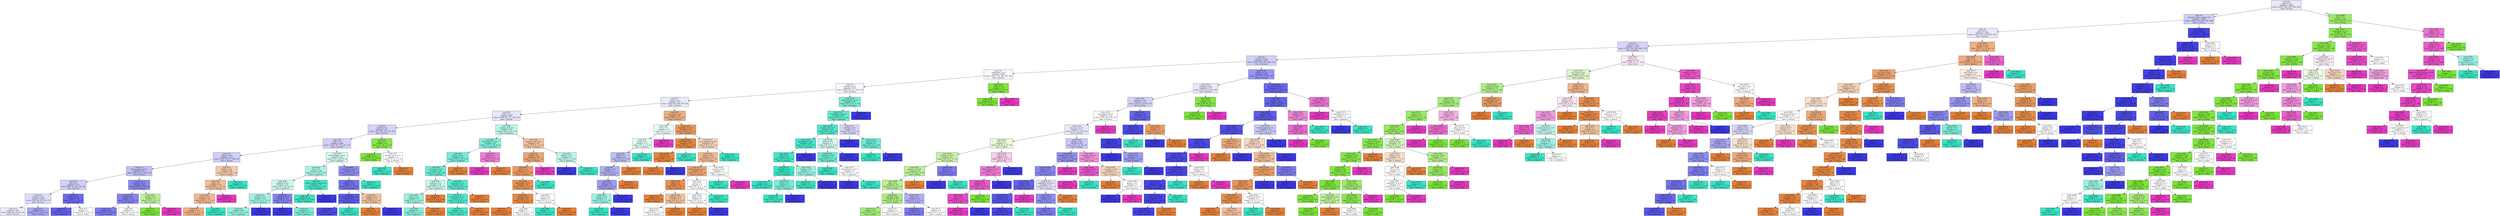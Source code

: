 digraph Tree {
node [shape=box, style="filled", color="black"] ;
0 [label=<node &#35;0<br/>cumin &le; 0.5<br/>samples = 2298<br/>value = [412, 568, 290, 769, 259]<br/>class = korean>, fillcolor="#e8e8fc"] ;
1 [label=<node &#35;1<br/>roasted_sesame_seed &le; 0.5<br/>samples = 1864<br/>value = [409, 222, 284, 766, 183]<br/>class = korean>, fillcolor="#cfcef9"] ;
0 -> 1 [labeldistance=2.5, labelangle=45, headlabel="True"] ;
2 [label=<node &#35;2<br/>starch &le; 0.5<br/>samples = 1624<br/>value = [404, 222, 279, 538, 181]<br/>class = korean>, fillcolor="#eae9fc"] ;
1 -> 2 ;
3 [label=<node &#35;3<br/>cilantro &le; 0.5<br/>samples = 1407<br/>value = [253, 220, 265, 499, 170]<br/>class = korean>, fillcolor="#d7d6fa"] ;
2 -> 3 ;
4 [label=<node &#35;4<br/>cayenne &le; 0.5<br/>samples = 1251<br/>value = [219, 169, 258, 498, 107]<br/>class = korean>, fillcolor="#d0cff9"] ;
3 -> 4 ;
5 [label=<node &#35;5<br/>cardamom &le; 0.5<br/>samples = 865<br/>value = [182, 119, 241, 267, 56]<br/>class = korean>, fillcolor="#f7f7fe"] ;
4 -> 5 ;
6 [label=<node &#35;6<br/>seaweed &le; 0.5<br/>samples = 831<br/>value = [182, 86, 241, 267, 55]<br/>class = korean>, fillcolor="#f6f6fe"] ;
5 -> 6 ;
7 [label=<node &#35;7<br/>pork &le; 0.5<br/>samples = 761<br/>value = [182, 86, 188, 250, 55]<br/>class = korean>, fillcolor="#eaeafc"] ;
6 -> 7 ;
8 [label=<node &#35;8<br/>wine &le; 0.5<br/>samples = 695<br/>value = [136, 86, 177, 244, 52]<br/>class = korean>, fillcolor="#e6e5fc"] ;
7 -> 8 ;
9 [label=<node &#35;9<br/>yogurt &le; 0.5<br/>samples = 617<br/>value = [111, 84, 134, 241, 47]<br/>class = korean>, fillcolor="#d4d3f9"] ;
8 -> 9 ;
10 [label=<node &#35;10<br/>sake &le; 0.5<br/>samples = 596<br/>value = [110, 65, 133, 241, 47]<br/>class = korean>, fillcolor="#d2d1f9"] ;
9 -> 10 ;
11 [label=<node &#35;11<br/>pepper &le; 0.5<br/>samples = 512<br/>value = [107, 65, 87, 206, 47]<br/>class = korean>, fillcolor="#cfcff9"] ;
10 -> 11 ;
12 [label=<node &#35;12<br/>black_pepper &le; 0.5<br/>samples = 471<br/>value = [84, 64, 77, 205, 41]<br/>class = korean>, fillcolor="#c2c1f7"] ;
11 -> 12 ;
13 [label=<node &#35;13<br/>nut &le; 0.5<br/>samples = 377<br/>value = [68, 61, 68, 142, 38]<br/>class = korean>, fillcolor="#d0d0f9"] ;
12 -> 13 ;
14 [label=<node &#35;14<br/>soybean &le; 0.5<br/>samples = 340<br/>value = [63, 60, 67, 113, 37]<br/>class = korean>, fillcolor="#dedefb"] ;
13 -> 14 ;
15 [label=<node &#35;15<br/>samples = 295<br/>value = [62, 60, 54, 86, 33]<br/>class = korean>, fillcolor="#ebebfc"] ;
14 -> 15 ;
16 [label=<node &#35;16<br/>samples = 45<br/>value = [1, 0, 13, 27, 4]<br/>class = korean>, fillcolor="#aaa8f4"] ;
14 -> 16 ;
17 [label=<node &#35;17<br/>cashew &le; 0.5<br/>samples = 37<br/>value = [5, 1, 1, 29, 1]<br/>class = korean>, fillcolor="#6d6aec"] ;
13 -> 17 ;
18 [label=<node &#35;18<br/>samples = 35<br/>value = [5, 0, 1, 29, 0]<br/>class = korean>, fillcolor="#6361ea"] ;
17 -> 18 ;
19 [label=<node &#35;19<br/>samples = 2<br/>value = [0, 1, 0, 0, 1]<br/>class = indian>, fillcolor="#ffffff"] ;
17 -> 19 ;
20 [label=<node &#35;20<br/>turmeric &le; 0.5<br/>samples = 94<br/>value = [16, 3, 9, 63, 3]<br/>class = korean>, fillcolor="#8a88ef"] ;
12 -> 20 ;
21 [label=<node &#35;21<br/>bread &le; 0.5<br/>samples = 91<br/>value = [16, 1, 9, 63, 2]<br/>class = korean>, fillcolor="#8583ef"] ;
20 -> 21 ;
22 [label=<node &#35;22<br/>samples = 87<br/>value = [14, 1, 7, 63, 2]<br/>class = korean>, fillcolor="#7c7aee"] ;
21 -> 22 ;
23 [label=<node &#35;23<br/>samples = 4<br/>value = [2, 0, 2, 0, 0]<br/>class = chinese>, fillcolor="#ffffff"] ;
21 -> 23 ;
24 [label=<node &#35;24<br/>chicken &le; 0.5<br/>samples = 3<br/>value = [0, 2, 0, 0, 1]<br/>class = indian>, fillcolor="#bdf29c"] ;
20 -> 24 ;
25 [label=<node &#35;25<br/>samples = 2<br/>value = [0, 2, 0, 0, 0]<br/>class = indian>, fillcolor="#7be539"] ;
24 -> 25 ;
26 [label=<node &#35;26<br/>samples = 1<br/>value = [0, 0, 0, 0, 1]<br/>class = thai>, fillcolor="#e539c0"] ;
24 -> 26 ;
27 [label=<node &#35;27<br/>barley &le; 0.5<br/>samples = 41<br/>value = [23, 1, 10, 1, 6]<br/>class = chinese>, fillcolor="#f4caac"] ;
11 -> 27 ;
28 [label=<node &#35;28<br/>fish &le; 0.5<br/>samples = 38<br/>value = [23, 1, 7, 1, 6]<br/>class = chinese>, fillcolor="#f2be99"] ;
27 -> 28 ;
29 [label=<node &#35;29<br/>bread &le; 0.5<br/>samples = 36<br/>value = [23, 1, 7, 1, 4]<br/>class = chinese>, fillcolor="#f1b992"] ;
28 -> 29 ;
30 [label=<node &#35;30<br/>samples = 34<br/>value = [23, 1, 5, 1, 4]<br/>class = chinese>, fillcolor="#efb184"] ;
29 -> 30 ;
31 [label=<node &#35;31<br/>samples = 2<br/>value = [0, 0, 2, 0, 0]<br/>class = japanese>, fillcolor="#39e5c5"] ;
29 -> 31 ;
32 [label=<node &#35;32<br/>samples = 2<br/>value = [0, 0, 0, 0, 2]<br/>class = thai>, fillcolor="#e539c0"] ;
28 -> 32 ;
33 [label=<node &#35;33<br/>samples = 3<br/>value = [0, 0, 3, 0, 0]<br/>class = japanese>, fillcolor="#39e5c5"] ;
27 -> 33 ;
34 [label=<node &#35;34<br/>black_pepper &le; 0.5<br/>samples = 84<br/>value = [3, 0, 46, 35, 0]<br/>class = japanese>, fillcolor="#d3f9f2"] ;
10 -> 34 ;
35 [label=<node &#35;35<br/>rice &le; 0.5<br/>samples = 66<br/>value = [1, 0, 42, 23, 0]<br/>class = japanese>, fillcolor="#a8f4e5"] ;
34 -> 35 ;
36 [label=<node &#35;36<br/>soybean &le; 0.5<br/>samples = 53<br/>value = [1, 0, 30, 22, 0]<br/>class = japanese>, fillcolor="#ccf8f0"] ;
35 -> 36 ;
37 [label=<node &#35;37<br/>tomato &le; 0.5<br/>samples = 42<br/>value = [1, 0, 27, 14, 0]<br/>class = japanese>, fillcolor="#a3f3e4"] ;
36 -> 37 ;
38 [label=<node &#35;38<br/>samples = 40<br/>value = [1, 0, 27, 12, 0]<br/>class = japanese>, fillcolor="#95f1e0"] ;
37 -> 38 ;
39 [label=<node &#35;39<br/>samples = 2<br/>value = [0, 0, 0, 2, 0]<br/>class = korean>, fillcolor="#3c39e5"] ;
37 -> 39 ;
40 [label=<node &#35;40<br/>vegetable &le; 0.5<br/>samples = 11<br/>value = [0, 0, 3, 8, 0]<br/>class = korean>, fillcolor="#8583ef"] ;
36 -> 40 ;
41 [label=<node &#35;41<br/>samples = 7<br/>value = [0, 0, 0, 7, 0]<br/>class = korean>, fillcolor="#3c39e5"] ;
40 -> 41 ;
42 [label=<node &#35;42<br/>samples = 4<br/>value = [0, 0, 3, 1, 0]<br/>class = japanese>, fillcolor="#7beed8"] ;
40 -> 42 ;
43 [label=<node &#35;43<br/>black_sesame_seed &le; 0.5<br/>samples = 13<br/>value = [0, 0, 12, 1, 0]<br/>class = japanese>, fillcolor="#49e7ca"] ;
35 -> 43 ;
44 [label=<node &#35;44<br/>samples = 12<br/>value = [0, 0, 12, 0, 0]<br/>class = japanese>, fillcolor="#39e5c5"] ;
43 -> 44 ;
45 [label=<node &#35;45<br/>samples = 1<br/>value = [0, 0, 0, 1, 0]<br/>class = korean>, fillcolor="#3c39e5"] ;
43 -> 45 ;
46 [label=<node &#35;46<br/>katsuobushi &le; 0.5<br/>samples = 18<br/>value = [2, 0, 4, 12, 0]<br/>class = korean>, fillcolor="#908ef0"] ;
34 -> 46 ;
47 [label=<node &#35;47<br/>chicken &le; 0.5<br/>samples = 16<br/>value = [2, 0, 2, 12, 0]<br/>class = korean>, fillcolor="#7472ec"] ;
46 -> 47 ;
48 [label=<node &#35;48<br/>chinese_cabbage &le; 0.5<br/>samples = 13<br/>value = [0, 0, 2, 11, 0]<br/>class = korean>, fillcolor="#5f5dea"] ;
47 -> 48 ;
49 [label=<node &#35;49<br/>samples = 12<br/>value = [0, 0, 1, 11, 0]<br/>class = korean>, fillcolor="#4e4be7"] ;
48 -> 49 ;
50 [label=<node &#35;50<br/>samples = 1<br/>value = [0, 0, 1, 0, 0]<br/>class = japanese>, fillcolor="#39e5c5"] ;
48 -> 50 ;
51 [label=<node &#35;51<br/>vinegar &le; 0.5<br/>samples = 3<br/>value = [2, 0, 0, 1, 0]<br/>class = chinese>, fillcolor="#f2c09c"] ;
47 -> 51 ;
52 [label=<node &#35;52<br/>samples = 2<br/>value = [2, 0, 0, 0, 0]<br/>class = chinese>, fillcolor="#e58139"] ;
51 -> 52 ;
53 [label=<node &#35;53<br/>samples = 1<br/>value = [0, 0, 0, 1, 0]<br/>class = korean>, fillcolor="#3c39e5"] ;
51 -> 53 ;
54 [label=<node &#35;54<br/>samples = 2<br/>value = [0, 0, 2, 0, 0]<br/>class = japanese>, fillcolor="#39e5c5"] ;
46 -> 54 ;
55 [label=<node &#35;55<br/>egg &le; 0.5<br/>samples = 21<br/>value = [1, 19, 1, 0, 0]<br/>class = indian>, fillcolor="#88e84d"] ;
9 -> 55 ;
56 [label=<node &#35;56<br/>samples = 19<br/>value = [0, 19, 0, 0, 0]<br/>class = indian>, fillcolor="#7be539"] ;
55 -> 56 ;
57 [label=<node &#35;57<br/>sesame_seed &le; 0.5<br/>samples = 2<br/>value = [1, 0, 1, 0, 0]<br/>class = chinese>, fillcolor="#ffffff"] ;
55 -> 57 ;
58 [label=<node &#35;58<br/>samples = 1<br/>value = [0, 0, 1, 0, 0]<br/>class = japanese>, fillcolor="#39e5c5"] ;
57 -> 58 ;
59 [label=<node &#35;59<br/>samples = 1<br/>value = [1, 0, 0, 0, 0]<br/>class = chinese>, fillcolor="#e58139"] ;
57 -> 59 ;
60 [label=<node &#35;60<br/>sesame_oil &le; 0.5<br/>samples = 78<br/>value = [25, 2, 43, 3, 5]<br/>class = japanese>, fillcolor="#bcf6eb"] ;
8 -> 60 ;
61 [label=<node &#35;61<br/>bell_pepper &le; 0.5<br/>samples = 54<br/>value = [11, 2, 38, 0, 3]<br/>class = japanese>, fillcolor="#83efdb"] ;
60 -> 61 ;
62 [label=<node &#35;62<br/>peanut &le; 0.5<br/>samples = 50<br/>value = [10, 2, 38, 0, 0]<br/>class = japanese>, fillcolor="#74edd6"] ;
61 -> 62 ;
63 [label=<node &#35;63<br/>soy_sauce &le; 0.5<br/>samples = 48<br/>value = [8, 2, 38, 0, 0]<br/>class = japanese>, fillcolor="#6aecd4"] ;
62 -> 63 ;
64 [label=<node &#35;64<br/>scallion &le; 0.5<br/>samples = 10<br/>value = [3, 2, 5, 0, 0]<br/>class = japanese>, fillcolor="#c6f8ee"] ;
63 -> 64 ;
65 [label=<node &#35;65<br/>bacon &le; 0.5<br/>samples = 8<br/>value = [1, 2, 5, 0, 0]<br/>class = japanese>, fillcolor="#9cf2e2"] ;
64 -> 65 ;
66 [label=<node &#35;66<br/>samples = 7<br/>value = [0, 2, 5, 0, 0]<br/>class = japanese>, fillcolor="#88efdc"] ;
65 -> 66 ;
67 [label=<node &#35;67<br/>samples = 1<br/>value = [1, 0, 0, 0, 0]<br/>class = chinese>, fillcolor="#e58139"] ;
65 -> 67 ;
68 [label=<node &#35;68<br/>samples = 2<br/>value = [2, 0, 0, 0, 0]<br/>class = chinese>, fillcolor="#e58139"] ;
64 -> 68 ;
69 [label=<node &#35;69<br/>coriander &le; 0.5<br/>samples = 38<br/>value = [5, 0, 33, 0, 0]<br/>class = japanese>, fillcolor="#57e9ce"] ;
63 -> 69 ;
70 [label=<node &#35;70<br/>beef_broth &le; 0.5<br/>samples = 37<br/>value = [4, 0, 33, 0, 0]<br/>class = japanese>, fillcolor="#51e8cc"] ;
69 -> 70 ;
71 [label=<node &#35;71<br/>samples = 36<br/>value = [3, 0, 33, 0, 0]<br/>class = japanese>, fillcolor="#4be7ca"] ;
70 -> 71 ;
72 [label=<node &#35;72<br/>samples = 1<br/>value = [1, 0, 0, 0, 0]<br/>class = chinese>, fillcolor="#e58139"] ;
70 -> 72 ;
73 [label=<node &#35;73<br/>samples = 1<br/>value = [1, 0, 0, 0, 0]<br/>class = chinese>, fillcolor="#e58139"] ;
69 -> 73 ;
74 [label=<node &#35;74<br/>samples = 2<br/>value = [2, 0, 0, 0, 0]<br/>class = chinese>, fillcolor="#e58139"] ;
62 -> 74 ;
75 [label=<node &#35;75<br/>pea &le; 0.5<br/>samples = 4<br/>value = [1, 0, 0, 0, 3]<br/>class = thai>, fillcolor="#ee7bd5"] ;
61 -> 75 ;
76 [label=<node &#35;76<br/>samples = 3<br/>value = [0, 0, 0, 0, 3]<br/>class = thai>, fillcolor="#e539c0"] ;
75 -> 76 ;
77 [label=<node &#35;77<br/>samples = 1<br/>value = [1, 0, 0, 0, 0]<br/>class = chinese>, fillcolor="#e58139"] ;
75 -> 77 ;
78 [label=<node &#35;78<br/>sesame_seed &le; 0.5<br/>samples = 24<br/>value = [14, 0, 5, 3, 2]<br/>class = chinese>, fillcolor="#f3c3a1"] ;
60 -> 78 ;
79 [label=<node &#35;79<br/>honey &le; 0.5<br/>samples = 19<br/>value = [14, 0, 2, 1, 2]<br/>class = chinese>, fillcolor="#eda673"] ;
78 -> 79 ;
80 [label=<node &#35;80<br/>beef &le; 0.5<br/>samples = 17<br/>value = [14, 0, 2, 1, 0]<br/>class = chinese>, fillcolor="#ea9a61"] ;
79 -> 80 ;
81 [label=<node &#35;81<br/>bell_pepper &le; 0.5<br/>samples = 16<br/>value = [14, 0, 1, 1, 0]<br/>class = chinese>, fillcolor="#e89253"] ;
80 -> 81 ;
82 [label=<node &#35;82<br/>shrimp &le; 0.5<br/>samples = 14<br/>value = [13, 0, 0, 1, 0]<br/>class = chinese>, fillcolor="#e78b48"] ;
81 -> 82 ;
83 [label=<node &#35;83<br/>samples = 12<br/>value = [12, 0, 0, 0, 0]<br/>class = chinese>, fillcolor="#e58139"] ;
82 -> 83 ;
84 [label=<node &#35;84<br/>samples = 2<br/>value = [1, 0, 0, 1, 0]<br/>class = chinese>, fillcolor="#ffffff"] ;
82 -> 84 ;
85 [label=<node &#35;85<br/>onion &le; 0.5<br/>samples = 2<br/>value = [1, 0, 1, 0, 0]<br/>class = chinese>, fillcolor="#ffffff"] ;
81 -> 85 ;
86 [label=<node &#35;86<br/>samples = 1<br/>value = [0, 0, 1, 0, 0]<br/>class = japanese>, fillcolor="#39e5c5"] ;
85 -> 86 ;
87 [label=<node &#35;87<br/>samples = 1<br/>value = [1, 0, 0, 0, 0]<br/>class = chinese>, fillcolor="#e58139"] ;
85 -> 87 ;
88 [label=<node &#35;88<br/>samples = 1<br/>value = [0, 0, 1, 0, 0]<br/>class = japanese>, fillcolor="#39e5c5"] ;
80 -> 88 ;
89 [label=<node &#35;89<br/>samples = 2<br/>value = [0, 0, 0, 0, 2]<br/>class = thai>, fillcolor="#e539c0"] ;
79 -> 89 ;
90 [label=<node &#35;90<br/>vinegar &le; 0.5<br/>samples = 5<br/>value = [0, 0, 3, 2, 0]<br/>class = japanese>, fillcolor="#bdf6ec"] ;
78 -> 90 ;
91 [label=<node &#35;91<br/>samples = 2<br/>value = [0, 0, 0, 2, 0]<br/>class = korean>, fillcolor="#3c39e5"] ;
90 -> 91 ;
92 [label=<node &#35;92<br/>samples = 3<br/>value = [0, 0, 3, 0, 0]<br/>class = japanese>, fillcolor="#39e5c5"] ;
90 -> 92 ;
93 [label=<node &#35;93<br/>soy_sauce &le; 0.5<br/>samples = 66<br/>value = [46, 0, 11, 6, 3]<br/>class = chinese>, fillcolor="#eeaf81"] ;
7 -> 93 ;
94 [label=<node &#35;94<br/>fish &le; 0.5<br/>samples = 13<br/>value = [2, 0, 5, 4, 2]<br/>class = japanese>, fillcolor="#e9fcf9"] ;
93 -> 94 ;
95 [label=<node &#35;95<br/>bread &le; 0.5<br/>samples = 11<br/>value = [2, 0, 5, 4, 0]<br/>class = japanese>, fillcolor="#e3fbf7"] ;
94 -> 95 ;
96 [label=<node &#35;96<br/>lard &le; 0.5<br/>samples = 8<br/>value = [2, 0, 2, 4, 0]<br/>class = korean>, fillcolor="#bebdf6"] ;
95 -> 96 ;
97 [label=<node &#35;97<br/>shiitake &le; 0.5<br/>samples = 7<br/>value = [1, 0, 2, 4, 0]<br/>class = korean>, fillcolor="#b1b0f5"] ;
96 -> 97 ;
98 [label=<node &#35;98<br/>onion &le; 0.5<br/>samples = 6<br/>value = [0, 0, 2, 4, 0]<br/>class = korean>, fillcolor="#9e9cf2"] ;
97 -> 98 ;
99 [label=<node &#35;99<br/>vinegar &le; 0.5<br/>samples = 3<br/>value = [0, 0, 2, 1, 0]<br/>class = japanese>, fillcolor="#9cf2e2"] ;
98 -> 99 ;
100 [label=<node &#35;100<br/>samples = 2<br/>value = [0, 0, 2, 0, 0]<br/>class = japanese>, fillcolor="#39e5c5"] ;
99 -> 100 ;
101 [label=<node &#35;101<br/>samples = 1<br/>value = [0, 0, 0, 1, 0]<br/>class = korean>, fillcolor="#3c39e5"] ;
99 -> 101 ;
102 [label=<node &#35;102<br/>samples = 3<br/>value = [0, 0, 0, 3, 0]<br/>class = korean>, fillcolor="#3c39e5"] ;
98 -> 102 ;
103 [label=<node &#35;103<br/>samples = 1<br/>value = [1, 0, 0, 0, 0]<br/>class = chinese>, fillcolor="#e58139"] ;
97 -> 103 ;
104 [label=<node &#35;104<br/>samples = 1<br/>value = [1, 0, 0, 0, 0]<br/>class = chinese>, fillcolor="#e58139"] ;
96 -> 104 ;
105 [label=<node &#35;105<br/>samples = 3<br/>value = [0, 0, 3, 0, 0]<br/>class = japanese>, fillcolor="#39e5c5"] ;
95 -> 105 ;
106 [label=<node &#35;106<br/>samples = 2<br/>value = [0, 0, 0, 0, 2]<br/>class = thai>, fillcolor="#e539c0"] ;
94 -> 106 ;
107 [label=<node &#35;107<br/>vegetable_oil &le; 0.5<br/>samples = 53<br/>value = [44, 0, 6, 2, 1]<br/>class = chinese>, fillcolor="#ea995f"] ;
93 -> 107 ;
108 [label=<node &#35;108<br/>beef_broth &le; 0.5<br/>samples = 37<br/>value = [35, 0, 1, 1, 0]<br/>class = chinese>, fillcolor="#e68844"] ;
107 -> 108 ;
109 [label=<node &#35;109<br/>pear &le; 0.5<br/>samples = 36<br/>value = [35, 0, 0, 1, 0]<br/>class = chinese>, fillcolor="#e6853f"] ;
108 -> 109 ;
110 [label=<node &#35;110<br/>samples = 35<br/>value = [35, 0, 0, 0, 0]<br/>class = chinese>, fillcolor="#e58139"] ;
109 -> 110 ;
111 [label=<node &#35;111<br/>samples = 1<br/>value = [0, 0, 0, 1, 0]<br/>class = korean>, fillcolor="#3c39e5"] ;
109 -> 111 ;
112 [label=<node &#35;112<br/>samples = 1<br/>value = [0, 0, 1, 0, 0]<br/>class = japanese>, fillcolor="#39e5c5"] ;
108 -> 112 ;
113 [label=<node &#35;113<br/>cane_molasses &le; 0.5<br/>samples = 16<br/>value = [9, 0, 5, 1, 1]<br/>class = chinese>, fillcolor="#f6d1b7"] ;
107 -> 113 ;
114 [label=<node &#35;114<br/>carrot &le; 0.5<br/>samples = 14<br/>value = [9, 0, 3, 1, 1]<br/>class = chinese>, fillcolor="#f1ba93"] ;
113 -> 114 ;
115 [label=<node &#35;115<br/>black_pepper &le; 0.5<br/>samples = 12<br/>value = [9, 0, 2, 1, 0]<br/>class = chinese>, fillcolor="#eda774"] ;
114 -> 115 ;
116 [label=<node &#35;116<br/>sake &le; 0.5<br/>samples = 9<br/>value = [8, 0, 1, 0, 0]<br/>class = chinese>, fillcolor="#e89152"] ;
115 -> 116 ;
117 [label=<node &#35;117<br/>samples = 6<br/>value = [6, 0, 0, 0, 0]<br/>class = chinese>, fillcolor="#e58139"] ;
116 -> 117 ;
118 [label=<node &#35;118<br/>shiitake &le; 0.5<br/>samples = 3<br/>value = [2, 0, 1, 0, 0]<br/>class = chinese>, fillcolor="#f2c09c"] ;
116 -> 118 ;
119 [label=<node &#35;119<br/>samples = 2<br/>value = [1, 0, 1, 0, 0]<br/>class = chinese>, fillcolor="#ffffff"] ;
118 -> 119 ;
120 [label=<node &#35;120<br/>samples = 1<br/>value = [1, 0, 0, 0, 0]<br/>class = chinese>, fillcolor="#e58139"] ;
118 -> 120 ;
121 [label=<node &#35;121<br/>nira &le; 0.5<br/>samples = 3<br/>value = [1, 0, 1, 1, 0]<br/>class = chinese>, fillcolor="#ffffff"] ;
115 -> 121 ;
122 [label=<node &#35;122<br/>garlic &le; 0.5<br/>samples = 2<br/>value = [1, 0, 0, 1, 0]<br/>class = chinese>, fillcolor="#ffffff"] ;
121 -> 122 ;
123 [label=<node &#35;123<br/>samples = 1<br/>value = [1, 0, 0, 0, 0]<br/>class = chinese>, fillcolor="#e58139"] ;
122 -> 123 ;
124 [label=<node &#35;124<br/>samples = 1<br/>value = [0, 0, 0, 1, 0]<br/>class = korean>, fillcolor="#3c39e5"] ;
122 -> 124 ;
125 [label=<node &#35;125<br/>samples = 1<br/>value = [0, 0, 1, 0, 0]<br/>class = japanese>, fillcolor="#39e5c5"] ;
121 -> 125 ;
126 [label=<node &#35;126<br/>macaroni &le; 0.5<br/>samples = 2<br/>value = [0, 0, 1, 0, 1]<br/>class = japanese>, fillcolor="#ffffff"] ;
114 -> 126 ;
127 [label=<node &#35;127<br/>samples = 1<br/>value = [0, 0, 1, 0, 0]<br/>class = japanese>, fillcolor="#39e5c5"] ;
126 -> 127 ;
128 [label=<node &#35;128<br/>samples = 1<br/>value = [0, 0, 0, 0, 1]<br/>class = thai>, fillcolor="#e539c0"] ;
126 -> 128 ;
129 [label=<node &#35;129<br/>samples = 2<br/>value = [0, 0, 2, 0, 0]<br/>class = japanese>, fillcolor="#39e5c5"] ;
113 -> 129 ;
130 [label=<node &#35;130<br/>black_pepper &le; 0.5<br/>samples = 70<br/>value = [0, 0, 53, 17, 0]<br/>class = japanese>, fillcolor="#79edd8"] ;
6 -> 130 ;
131 [label=<node &#35;131<br/>vegetable_oil &le; 0.5<br/>samples = 64<br/>value = [0, 0, 53, 11, 0]<br/>class = japanese>, fillcolor="#62ead1"] ;
130 -> 131 ;
132 [label=<node &#35;132<br/>sesame_oil &le; 0.5<br/>samples = 55<br/>value = [0, 0, 49, 6, 0]<br/>class = japanese>, fillcolor="#51e8cc"] ;
131 -> 132 ;
133 [label=<node &#35;133<br/>black_bean &le; 0.5<br/>samples = 48<br/>value = [0, 0, 45, 3, 0]<br/>class = japanese>, fillcolor="#46e7c9"] ;
132 -> 133 ;
134 [label=<node &#35;134<br/>kelp &le; 0.5<br/>samples = 47<br/>value = [0, 0, 45, 2, 0]<br/>class = japanese>, fillcolor="#42e6c8"] ;
133 -> 134 ;
135 [label=<node &#35;135<br/>vegetable &le; 0.5<br/>samples = 44<br/>value = [0, 0, 43, 1, 0]<br/>class = japanese>, fillcolor="#3ee6c6"] ;
134 -> 135 ;
136 [label=<node &#35;136<br/>samples = 40<br/>value = [0, 0, 40, 0, 0]<br/>class = japanese>, fillcolor="#39e5c5"] ;
135 -> 136 ;
137 [label=<node &#35;137<br/>carrot &le; 0.5<br/>samples = 4<br/>value = [0, 0, 3, 1, 0]<br/>class = japanese>, fillcolor="#7beed8"] ;
135 -> 137 ;
138 [label=<node &#35;138<br/>samples = 3<br/>value = [0, 0, 3, 0, 0]<br/>class = japanese>, fillcolor="#39e5c5"] ;
137 -> 138 ;
139 [label=<node &#35;139<br/>samples = 1<br/>value = [0, 0, 0, 1, 0]<br/>class = korean>, fillcolor="#3c39e5"] ;
137 -> 139 ;
140 [label=<node &#35;140<br/>soybean &le; 0.5<br/>samples = 3<br/>value = [0, 0, 2, 1, 0]<br/>class = japanese>, fillcolor="#9cf2e2"] ;
134 -> 140 ;
141 [label=<node &#35;141<br/>samples = 2<br/>value = [0, 0, 2, 0, 0]<br/>class = japanese>, fillcolor="#39e5c5"] ;
140 -> 141 ;
142 [label=<node &#35;142<br/>samples = 1<br/>value = [0, 0, 0, 1, 0]<br/>class = korean>, fillcolor="#3c39e5"] ;
140 -> 142 ;
143 [label=<node &#35;143<br/>samples = 1<br/>value = [0, 0, 0, 1, 0]<br/>class = korean>, fillcolor="#3c39e5"] ;
133 -> 143 ;
144 [label=<node &#35;144<br/>garlic &le; 0.5<br/>samples = 7<br/>value = [0, 0, 4, 3, 0]<br/>class = japanese>, fillcolor="#cef8f0"] ;
132 -> 144 ;
145 [label=<node &#35;145<br/>mushroom &le; 0.5<br/>samples = 5<br/>value = [0, 0, 4, 1, 0]<br/>class = japanese>, fillcolor="#6aecd4"] ;
144 -> 145 ;
146 [label=<node &#35;146<br/>samples = 3<br/>value = [0, 0, 3, 0, 0]<br/>class = japanese>, fillcolor="#39e5c5"] ;
145 -> 146 ;
147 [label=<node &#35;147<br/>katsuobushi &le; 0.5<br/>samples = 2<br/>value = [0, 0, 1, 1, 0]<br/>class = japanese>, fillcolor="#ffffff"] ;
145 -> 147 ;
148 [label=<node &#35;148<br/>samples = 1<br/>value = [0, 0, 0, 1, 0]<br/>class = korean>, fillcolor="#3c39e5"] ;
147 -> 148 ;
149 [label=<node &#35;149<br/>samples = 1<br/>value = [0, 0, 1, 0, 0]<br/>class = japanese>, fillcolor="#39e5c5"] ;
147 -> 149 ;
150 [label=<node &#35;150<br/>samples = 2<br/>value = [0, 0, 0, 2, 0]<br/>class = korean>, fillcolor="#3c39e5"] ;
144 -> 150 ;
151 [label=<node &#35;151<br/>cucumber &le; 0.5<br/>samples = 9<br/>value = [0, 0, 4, 5, 0]<br/>class = korean>, fillcolor="#d8d7fa"] ;
131 -> 151 ;
152 [label=<node &#35;152<br/>samples = 4<br/>value = [0, 0, 0, 4, 0]<br/>class = korean>, fillcolor="#3c39e5"] ;
151 -> 152 ;
153 [label=<node &#35;153<br/>onion &le; 0.5<br/>samples = 5<br/>value = [0, 0, 4, 1, 0]<br/>class = japanese>, fillcolor="#6aecd4"] ;
151 -> 153 ;
154 [label=<node &#35;154<br/>samples = 4<br/>value = [0, 0, 4, 0, 0]<br/>class = japanese>, fillcolor="#39e5c5"] ;
153 -> 154 ;
155 [label=<node &#35;155<br/>samples = 1<br/>value = [0, 0, 0, 1, 0]<br/>class = korean>, fillcolor="#3c39e5"] ;
153 -> 155 ;
156 [label=<node &#35;156<br/>samples = 6<br/>value = [0, 0, 0, 6, 0]<br/>class = korean>, fillcolor="#3c39e5"] ;
130 -> 156 ;
157 [label=<node &#35;157<br/>bean &le; 0.5<br/>samples = 34<br/>value = [0, 33, 0, 0, 1]<br/>class = indian>, fillcolor="#7fe63f"] ;
5 -> 157 ;
158 [label=<node &#35;158<br/>samples = 33<br/>value = [0, 33, 0, 0, 0]<br/>class = indian>, fillcolor="#7be539"] ;
157 -> 158 ;
159 [label=<node &#35;159<br/>samples = 1<br/>value = [0, 0, 0, 0, 1]<br/>class = thai>, fillcolor="#e539c0"] ;
157 -> 159 ;
160 [label=<node &#35;160<br/>scallion &le; 0.5<br/>samples = 386<br/>value = [37, 50, 17, 231, 51]<br/>class = korean>, fillcolor="#9695f1"] ;
4 -> 160 ;
161 [label=<node &#35;161<br/>turmeric &le; 0.5<br/>samples = 175<br/>value = [14, 49, 10, 64, 38]<br/>class = korean>, fillcolor="#e8e7fc"] ;
160 -> 161 ;
162 [label=<node &#35;162<br/>soybean &le; 0.5<br/>samples = 154<br/>value = [14, 29, 10, 64, 37]<br/>class = korean>, fillcolor="#d2d1f9"] ;
161 -> 162 ;
163 [label=<node &#35;163<br/>lemongrass &le; 0.5<br/>samples = 122<br/>value = [10, 29, 8, 38, 37]<br/>class = korean>, fillcolor="#fdfdff"] ;
162 -> 163 ;
164 [label=<node &#35;164<br/>soy_sauce &le; 0.5<br/>samples = 111<br/>value = [10, 29, 8, 38, 26]<br/>class = korean>, fillcolor="#eae9fc"] ;
163 -> 164 ;
165 [label=<node &#35;165<br/>fish &le; 0.5<br/>samples = 71<br/>value = [4, 29, 4, 19, 15]<br/>class = indian>, fillcolor="#e6fad9"] ;
164 -> 165 ;
166 [label=<node &#35;166<br/>sesame_oil &le; 0.5<br/>samples = 51<br/>value = [4, 28, 4, 11, 4]<br/>class = indian>, fillcolor="#c7f4ab"] ;
165 -> 166 ;
167 [label=<node &#35;167<br/>peanut_oil &le; 0.5<br/>samples = 47<br/>value = [4, 28, 3, 8, 4]<br/>class = indian>, fillcolor="#bbf299"] ;
166 -> 167 ;
168 [label=<node &#35;168<br/>egg &le; 0.5<br/>samples = 45<br/>value = [2, 28, 3, 8, 4]<br/>class = indian>, fillcolor="#b8f194"] ;
167 -> 168 ;
169 [label=<node &#35;169<br/>cucumber &le; 0.5<br/>samples = 39<br/>value = [1, 27, 3, 5, 3]<br/>class = indian>, fillcolor="#aaee7f"] ;
168 -> 169 ;
170 [label=<node &#35;170<br/>samples = 37<br/>value = [0, 27, 2, 5, 3]<br/>class = indian>, fillcolor="#a4ed77"] ;
169 -> 170 ;
171 [label=<node &#35;171<br/>samples = 2<br/>value = [1, 0, 1, 0, 0]<br/>class = chinese>, fillcolor="#ffffff"] ;
169 -> 171 ;
172 [label=<node &#35;172<br/>corn &le; 0.5<br/>samples = 6<br/>value = [1, 1, 0, 3, 1]<br/>class = korean>, fillcolor="#b1b0f5"] ;
168 -> 172 ;
173 [label=<node &#35;173<br/>samples = 4<br/>value = [0, 0, 0, 3, 1]<br/>class = korean>, fillcolor="#7d7bee"] ;
172 -> 173 ;
174 [label=<node &#35;174<br/>samples = 2<br/>value = [1, 1, 0, 0, 0]<br/>class = chinese>, fillcolor="#ffffff"] ;
172 -> 174 ;
175 [label=<node &#35;175<br/>samples = 2<br/>value = [2, 0, 0, 0, 0]<br/>class = chinese>, fillcolor="#e58139"] ;
167 -> 175 ;
176 [label=<node &#35;176<br/>lime &le; 0.5<br/>samples = 4<br/>value = [0, 0, 1, 3, 0]<br/>class = korean>, fillcolor="#7d7bee"] ;
166 -> 176 ;
177 [label=<node &#35;177<br/>samples = 3<br/>value = [0, 0, 0, 3, 0]<br/>class = korean>, fillcolor="#3c39e5"] ;
176 -> 177 ;
178 [label=<node &#35;178<br/>samples = 1<br/>value = [0, 0, 1, 0, 0]<br/>class = japanese>, fillcolor="#39e5c5"] ;
176 -> 178 ;
179 [label=<node &#35;179<br/>egg &le; 0.5<br/>samples = 20<br/>value = [0, 1, 0, 8, 11]<br/>class = thai>, fillcolor="#f8ceef"] ;
165 -> 179 ;
180 [label=<node &#35;180<br/>black_pepper &le; 0.5<br/>samples = 15<br/>value = [0, 1, 0, 3, 11]<br/>class = thai>, fillcolor="#ee7bd5"] ;
179 -> 180 ;
181 [label=<node &#35;181<br/>mango &le; 0.5<br/>samples = 13<br/>value = [0, 1, 0, 1, 11]<br/>class = thai>, fillcolor="#e95acb"] ;
180 -> 181 ;
182 [label=<node &#35;182<br/>nira &le; 0.5<br/>samples = 12<br/>value = [0, 0, 0, 1, 11]<br/>class = thai>, fillcolor="#e74bc6"] ;
181 -> 182 ;
183 [label=<node &#35;183<br/>samples = 11<br/>value = [0, 0, 0, 0, 11]<br/>class = thai>, fillcolor="#e539c0"] ;
182 -> 183 ;
184 [label=<node &#35;184<br/>samples = 1<br/>value = [0, 0, 0, 1, 0]<br/>class = korean>, fillcolor="#3c39e5"] ;
182 -> 184 ;
185 [label=<node &#35;185<br/>samples = 1<br/>value = [0, 1, 0, 0, 0]<br/>class = indian>, fillcolor="#7be539"] ;
181 -> 185 ;
186 [label=<node &#35;186<br/>samples = 2<br/>value = [0, 0, 0, 2, 0]<br/>class = korean>, fillcolor="#3c39e5"] ;
180 -> 186 ;
187 [label=<node &#35;187<br/>samples = 5<br/>value = [0, 0, 0, 5, 0]<br/>class = korean>, fillcolor="#3c39e5"] ;
179 -> 187 ;
188 [label=<node &#35;188<br/>chicken &le; 0.5<br/>samples = 40<br/>value = [6, 0, 4, 19, 11]<br/>class = korean>, fillcolor="#c9c8f8"] ;
164 -> 188 ;
189 [label=<node &#35;189<br/>peanut_butter &le; 0.5<br/>samples = 29<br/>value = [4, 0, 3, 18, 4]<br/>class = korean>, fillcolor="#9290f0"] ;
188 -> 189 ;
190 [label=<node &#35;190<br/>garlic &le; 0.5<br/>samples = 27<br/>value = [4, 0, 3, 18, 2]<br/>class = korean>, fillcolor="#8886ef"] ;
189 -> 190 ;
191 [label=<node &#35;191<br/>tomato &le; 0.5<br/>samples = 16<br/>value = [0, 0, 2, 13, 1]<br/>class = korean>, fillcolor="#6663eb"] ;
190 -> 191 ;
192 [label=<node &#35;192<br/>brassica &le; 0.5<br/>samples = 15<br/>value = [0, 0, 2, 13, 0]<br/>class = korean>, fillcolor="#5a57e9"] ;
191 -> 192 ;
193 [label=<node &#35;193<br/>samples = 14<br/>value = [0, 0, 1, 13, 0]<br/>class = korean>, fillcolor="#4b48e7"] ;
192 -> 193 ;
194 [label=<node &#35;194<br/>samples = 1<br/>value = [0, 0, 1, 0, 0]<br/>class = japanese>, fillcolor="#39e5c5"] ;
192 -> 194 ;
195 [label=<node &#35;195<br/>samples = 1<br/>value = [0, 0, 0, 0, 1]<br/>class = thai>, fillcolor="#e539c0"] ;
191 -> 195 ;
196 [label=<node &#35;196<br/>vegetable_oil &le; 0.5<br/>samples = 11<br/>value = [4, 0, 1, 5, 1]<br/>class = korean>, fillcolor="#e3e3fb"] ;
190 -> 196 ;
197 [label=<node &#35;197<br/>scallop &le; 0.5<br/>samples = 8<br/>value = [1, 0, 1, 5, 1]<br/>class = korean>, fillcolor="#908ef0"] ;
196 -> 197 ;
198 [label=<node &#35;198<br/>samples = 7<br/>value = [1, 0, 0, 5, 1]<br/>class = korean>, fillcolor="#7d7bee"] ;
197 -> 198 ;
199 [label=<node &#35;199<br/>samples = 1<br/>value = [0, 0, 1, 0, 0]<br/>class = japanese>, fillcolor="#39e5c5"] ;
197 -> 199 ;
200 [label=<node &#35;200<br/>samples = 3<br/>value = [3, 0, 0, 0, 0]<br/>class = chinese>, fillcolor="#e58139"] ;
196 -> 200 ;
201 [label=<node &#35;201<br/>samples = 2<br/>value = [0, 0, 0, 0, 2]<br/>class = thai>, fillcolor="#e539c0"] ;
189 -> 201 ;
202 [label=<node &#35;202<br/>sesame_oil &le; 0.5<br/>samples = 11<br/>value = [2, 0, 1, 1, 7]<br/>class = thai>, fillcolor="#f191dc"] ;
188 -> 202 ;
203 [label=<node &#35;203<br/>beef_broth &le; 0.5<br/>samples = 7<br/>value = [0, 0, 1, 0, 6]<br/>class = thai>, fillcolor="#e95acb"] ;
202 -> 203 ;
204 [label=<node &#35;204<br/>samples = 6<br/>value = [0, 0, 0, 0, 6]<br/>class = thai>, fillcolor="#e539c0"] ;
203 -> 204 ;
205 [label=<node &#35;205<br/>samples = 1<br/>value = [0, 0, 1, 0, 0]<br/>class = japanese>, fillcolor="#39e5c5"] ;
203 -> 205 ;
206 [label=<node &#35;206<br/>cucumber &le; 0.5<br/>samples = 4<br/>value = [2, 0, 0, 1, 1]<br/>class = chinese>, fillcolor="#f6d5bd"] ;
202 -> 206 ;
207 [label=<node &#35;207<br/>samples = 2<br/>value = [2, 0, 0, 0, 0]<br/>class = chinese>, fillcolor="#e58139"] ;
206 -> 207 ;
208 [label=<node &#35;208<br/>ginger &le; 0.5<br/>samples = 2<br/>value = [0, 0, 0, 1, 1]<br/>class = korean>, fillcolor="#ffffff"] ;
206 -> 208 ;
209 [label=<node &#35;209<br/>samples = 1<br/>value = [0, 0, 0, 1, 0]<br/>class = korean>, fillcolor="#3c39e5"] ;
208 -> 209 ;
210 [label=<node &#35;210<br/>samples = 1<br/>value = [0, 0, 0, 0, 1]<br/>class = thai>, fillcolor="#e539c0"] ;
208 -> 210 ;
211 [label=<node &#35;211<br/>samples = 11<br/>value = [0, 0, 0, 0, 11]<br/>class = thai>, fillcolor="#e539c0"] ;
163 -> 211 ;
212 [label=<node &#35;212<br/>pepper &le; 0.5<br/>samples = 32<br/>value = [4, 0, 2, 26, 0]<br/>class = korean>, fillcolor="#6663eb"] ;
162 -> 212 ;
213 [label=<node &#35;213<br/>wasabi &le; 0.5<br/>samples = 27<br/>value = [0, 0, 2, 25, 0]<br/>class = korean>, fillcolor="#4c49e7"] ;
212 -> 213 ;
214 [label=<node &#35;214<br/>lettuce &le; 0.5<br/>samples = 26<br/>value = [0, 0, 1, 25, 0]<br/>class = korean>, fillcolor="#4441e6"] ;
213 -> 214 ;
215 [label=<node &#35;215<br/>samples = 23<br/>value = [0, 0, 0, 23, 0]<br/>class = korean>, fillcolor="#3c39e5"] ;
214 -> 215 ;
216 [label=<node &#35;216<br/>wheat &le; 0.5<br/>samples = 3<br/>value = [0, 0, 1, 2, 0]<br/>class = korean>, fillcolor="#9e9cf2"] ;
214 -> 216 ;
217 [label=<node &#35;217<br/>samples = 1<br/>value = [0, 0, 1, 0, 0]<br/>class = japanese>, fillcolor="#39e5c5"] ;
216 -> 217 ;
218 [label=<node &#35;218<br/>samples = 2<br/>value = [0, 0, 0, 2, 0]<br/>class = korean>, fillcolor="#3c39e5"] ;
216 -> 218 ;
219 [label=<node &#35;219<br/>samples = 1<br/>value = [0, 0, 1, 0, 0]<br/>class = japanese>, fillcolor="#39e5c5"] ;
213 -> 219 ;
220 [label=<node &#35;220<br/>vinegar &le; 0.5<br/>samples = 5<br/>value = [4, 0, 0, 1, 0]<br/>class = chinese>, fillcolor="#eca06a"] ;
212 -> 220 ;
221 [label=<node &#35;221<br/>samples = 1<br/>value = [0, 0, 0, 1, 0]<br/>class = korean>, fillcolor="#3c39e5"] ;
220 -> 221 ;
222 [label=<node &#35;222<br/>samples = 4<br/>value = [4, 0, 0, 0, 0]<br/>class = chinese>, fillcolor="#e58139"] ;
220 -> 222 ;
223 [label=<node &#35;223<br/>basil &le; 0.5<br/>samples = 21<br/>value = [0, 20, 0, 0, 1]<br/>class = indian>, fillcolor="#82e643"] ;
161 -> 223 ;
224 [label=<node &#35;224<br/>samples = 20<br/>value = [0, 20, 0, 0, 0]<br/>class = indian>, fillcolor="#7be539"] ;
223 -> 224 ;
225 [label=<node &#35;225<br/>samples = 1<br/>value = [0, 0, 0, 0, 1]<br/>class = thai>, fillcolor="#e539c0"] ;
223 -> 225 ;
226 [label=<node &#35;226<br/>cane_molasses &le; 0.5<br/>samples = 211<br/>value = [23, 1, 7, 167, 13]<br/>class = korean>, fillcolor="#6a67eb"] ;
160 -> 226 ;
227 [label=<node &#35;227<br/>mint &le; 0.5<br/>samples = 203<br/>value = [23, 1, 6, 166, 7]<br/>class = korean>, fillcolor="#6462ea"] ;
226 -> 227 ;
228 [label=<node &#35;228<br/>vinegar &le; 0.5<br/>samples = 197<br/>value = [23, 0, 5, 166, 3]<br/>class = korean>, fillcolor="#5f5cea"] ;
227 -> 228 ;
229 [label=<node &#35;229<br/>bean &le; 0.5<br/>samples = 167<br/>value = [11, 0, 4, 149, 3]<br/>class = korean>, fillcolor="#5250e8"] ;
228 -> 229 ;
230 [label=<node &#35;230<br/>basil &le; 0.5<br/>samples = 163<br/>value = [8, 0, 4, 148, 3]<br/>class = korean>, fillcolor="#4f4ce8"] ;
229 -> 230 ;
231 [label=<node &#35;231<br/>peanut &le; 0.5<br/>samples = 161<br/>value = [8, 0, 4, 148, 1]<br/>class = korean>, fillcolor="#4d4ae7"] ;
230 -> 231 ;
232 [label=<node &#35;232<br/>katsuobushi &le; 0.5<br/>samples = 159<br/>value = [7, 0, 4, 148, 0]<br/>class = korean>, fillcolor="#4a47e7"] ;
231 -> 232 ;
233 [label=<node &#35;233<br/>bacon &le; 0.5<br/>samples = 158<br/>value = [7, 0, 3, 148, 0]<br/>class = korean>, fillcolor="#4946e7"] ;
232 -> 233 ;
234 [label=<node &#35;234<br/>anise_seed &le; 0.5<br/>samples = 157<br/>value = [7, 0, 2, 148, 0]<br/>class = korean>, fillcolor="#4845e7"] ;
233 -> 234 ;
235 [label=<node &#35;235<br/>samples = 156<br/>value = [6, 0, 2, 148, 0]<br/>class = korean>, fillcolor="#4644e6"] ;
234 -> 235 ;
236 [label=<node &#35;236<br/>samples = 1<br/>value = [1, 0, 0, 0, 0]<br/>class = chinese>, fillcolor="#e58139"] ;
234 -> 236 ;
237 [label=<node &#35;237<br/>samples = 1<br/>value = [0, 0, 1, 0, 0]<br/>class = japanese>, fillcolor="#39e5c5"] ;
233 -> 237 ;
238 [label=<node &#35;238<br/>samples = 1<br/>value = [0, 0, 1, 0, 0]<br/>class = japanese>, fillcolor="#39e5c5"] ;
232 -> 238 ;
239 [label=<node &#35;239<br/>honey &le; 0.5<br/>samples = 2<br/>value = [1, 0, 0, 0, 1]<br/>class = chinese>, fillcolor="#ffffff"] ;
231 -> 239 ;
240 [label=<node &#35;240<br/>samples = 1<br/>value = [1, 0, 0, 0, 0]<br/>class = chinese>, fillcolor="#e58139"] ;
239 -> 240 ;
241 [label=<node &#35;241<br/>samples = 1<br/>value = [0, 0, 0, 0, 1]<br/>class = thai>, fillcolor="#e539c0"] ;
239 -> 241 ;
242 [label=<node &#35;242<br/>samples = 2<br/>value = [0, 0, 0, 0, 2]<br/>class = thai>, fillcolor="#e539c0"] ;
230 -> 242 ;
243 [label=<node &#35;243<br/>vegetable_oil &le; 0.5<br/>samples = 4<br/>value = [3, 0, 0, 1, 0]<br/>class = chinese>, fillcolor="#eeab7b"] ;
229 -> 243 ;
244 [label=<node &#35;244<br/>samples = 3<br/>value = [3, 0, 0, 0, 0]<br/>class = chinese>, fillcolor="#e58139"] ;
243 -> 244 ;
245 [label=<node &#35;245<br/>samples = 1<br/>value = [0, 0, 0, 1, 0]<br/>class = korean>, fillcolor="#3c39e5"] ;
243 -> 245 ;
246 [label=<node &#35;246<br/>black_pepper &le; 0.5<br/>samples = 30<br/>value = [12, 0, 1, 17, 0]<br/>class = korean>, fillcolor="#c9c8f8"] ;
228 -> 246 ;
247 [label=<node &#35;247<br/>radish &le; 0.5<br/>samples = 21<br/>value = [12, 0, 1, 8, 0]<br/>class = chinese>, fillcolor="#f7d8c2"] ;
246 -> 247 ;
248 [label=<node &#35;248<br/>vegetable &le; 0.5<br/>samples = 18<br/>value = [12, 0, 1, 5, 0]<br/>class = chinese>, fillcolor="#f1bb94"] ;
247 -> 248 ;
249 [label=<node &#35;249<br/>chinese_cabbage &le; 0.5<br/>samples = 14<br/>value = [11, 0, 1, 2, 0]<br/>class = chinese>, fillcolor="#eca06b"] ;
248 -> 249 ;
250 [label=<node &#35;250<br/>sake &le; 0.5<br/>samples = 13<br/>value = [11, 0, 1, 1, 0]<br/>class = chinese>, fillcolor="#e9965a"] ;
249 -> 250 ;
251 [label=<node &#35;251<br/>white_wine &le; 0.5<br/>samples = 11<br/>value = [10, 0, 0, 1, 0]<br/>class = chinese>, fillcolor="#e88e4d"] ;
250 -> 251 ;
252 [label=<node &#35;252<br/>samples = 8<br/>value = [8, 0, 0, 0, 0]<br/>class = chinese>, fillcolor="#e58139"] ;
251 -> 252 ;
253 [label=<node &#35;253<br/>samples = 3<br/>value = [2, 0, 0, 1, 0]<br/>class = chinese>, fillcolor="#f2c09c"] ;
251 -> 253 ;
254 [label=<node &#35;254<br/>beef_broth &le; 0.5<br/>samples = 2<br/>value = [1, 0, 1, 0, 0]<br/>class = chinese>, fillcolor="#ffffff"] ;
250 -> 254 ;
255 [label=<node &#35;255<br/>samples = 1<br/>value = [0, 0, 1, 0, 0]<br/>class = japanese>, fillcolor="#39e5c5"] ;
254 -> 255 ;
256 [label=<node &#35;256<br/>samples = 1<br/>value = [1, 0, 0, 0, 0]<br/>class = chinese>, fillcolor="#e58139"] ;
254 -> 256 ;
257 [label=<node &#35;257<br/>samples = 1<br/>value = [0, 0, 0, 1, 0]<br/>class = korean>, fillcolor="#3c39e5"] ;
249 -> 257 ;
258 [label=<node &#35;258<br/>mushroom &le; 0.5<br/>samples = 4<br/>value = [1, 0, 0, 3, 0]<br/>class = korean>, fillcolor="#7d7bee"] ;
248 -> 258 ;
259 [label=<node &#35;259<br/>samples = 3<br/>value = [0, 0, 0, 3, 0]<br/>class = korean>, fillcolor="#3c39e5"] ;
258 -> 259 ;
260 [label=<node &#35;260<br/>samples = 1<br/>value = [1, 0, 0, 0, 0]<br/>class = chinese>, fillcolor="#e58139"] ;
258 -> 260 ;
261 [label=<node &#35;261<br/>samples = 3<br/>value = [0, 0, 0, 3, 0]<br/>class = korean>, fillcolor="#3c39e5"] ;
247 -> 261 ;
262 [label=<node &#35;262<br/>samples = 9<br/>value = [0, 0, 0, 9, 0]<br/>class = korean>, fillcolor="#3c39e5"] ;
246 -> 262 ;
263 [label=<node &#35;263<br/>coconut &le; 0.5<br/>samples = 6<br/>value = [0, 1, 1, 0, 4]<br/>class = thai>, fillcolor="#ef88d9"] ;
227 -> 263 ;
264 [label=<node &#35;264<br/>lemon &le; 0.5<br/>samples = 5<br/>value = [0, 1, 0, 0, 4]<br/>class = thai>, fillcolor="#ec6ad0"] ;
263 -> 264 ;
265 [label=<node &#35;265<br/>samples = 4<br/>value = [0, 0, 0, 0, 4]<br/>class = thai>, fillcolor="#e539c0"] ;
264 -> 265 ;
266 [label=<node &#35;266<br/>samples = 1<br/>value = [0, 1, 0, 0, 0]<br/>class = indian>, fillcolor="#7be539"] ;
264 -> 266 ;
267 [label=<node &#35;267<br/>samples = 1<br/>value = [0, 0, 1, 0, 0]<br/>class = japanese>, fillcolor="#39e5c5"] ;
263 -> 267 ;
268 [label=<node &#35;268<br/>sesame_oil &le; 0.5<br/>samples = 8<br/>value = [0, 0, 1, 1, 6]<br/>class = thai>, fillcolor="#ec72d2"] ;
226 -> 268 ;
269 [label=<node &#35;269<br/>samples = 6<br/>value = [0, 0, 0, 0, 6]<br/>class = thai>, fillcolor="#e539c0"] ;
268 -> 269 ;
270 [label=<node &#35;270<br/>vegetable_oil &le; 0.5<br/>samples = 2<br/>value = [0, 0, 1, 1, 0]<br/>class = japanese>, fillcolor="#ffffff"] ;
268 -> 270 ;
271 [label=<node &#35;271<br/>samples = 1<br/>value = [0, 0, 0, 1, 0]<br/>class = korean>, fillcolor="#3c39e5"] ;
270 -> 271 ;
272 [label=<node &#35;272<br/>samples = 1<br/>value = [0, 0, 1, 0, 0]<br/>class = japanese>, fillcolor="#39e5c5"] ;
270 -> 272 ;
273 [label=<node &#35;273<br/>fish &le; 0.5<br/>samples = 156<br/>value = [34, 51, 7, 1, 63]<br/>class = thai>, fillcolor="#fce8f8"] ;
3 -> 273 ;
274 [label=<node &#35;274<br/>soy_sauce &le; 0.5<br/>samples = 105<br/>value = [30, 50, 6, 0, 19]<br/>class = indian>, fillcolor="#dcf8ca"] ;
273 -> 274 ;
275 [label=<node &#35;275<br/>sesame_oil &le; 0.5<br/>samples = 74<br/>value = [9, 50, 3, 0, 12]<br/>class = indian>, fillcolor="#aeef86"] ;
274 -> 275 ;
276 [label=<node &#35;276<br/>shrimp &le; 0.5<br/>samples = 68<br/>value = [4, 50, 2, 0, 12]<br/>class = indian>, fillcolor="#a5ed79"] ;
275 -> 276 ;
277 [label=<node &#35;277<br/>wine &le; 0.5<br/>samples = 61<br/>value = [4, 48, 1, 0, 8]<br/>class = indian>, fillcolor="#9beb6a"] ;
276 -> 277 ;
278 [label=<node &#35;278<br/>rice &le; 0.5<br/>samples = 59<br/>value = [4, 48, 1, 0, 6]<br/>class = indian>, fillcolor="#96ea62"] ;
277 -> 278 ;
279 [label=<node &#35;279<br/>sesame_seed &le; 0.5<br/>samples = 47<br/>value = [2, 42, 0, 0, 3]<br/>class = indian>, fillcolor="#8ae850"] ;
278 -> 279 ;
280 [label=<node &#35;280<br/>lemongrass &le; 0.5<br/>samples = 46<br/>value = [1, 42, 0, 0, 3]<br/>class = indian>, fillcolor="#87e74b"] ;
279 -> 280 ;
281 [label=<node &#35;281<br/>chicken &le; 0.5<br/>samples = 45<br/>value = [1, 42, 0, 0, 2]<br/>class = indian>, fillcolor="#84e747"] ;
280 -> 281 ;
282 [label=<node &#35;282<br/>bean &le; 0.5<br/>samples = 35<br/>value = [1, 34, 0, 0, 0]<br/>class = indian>, fillcolor="#7fe63f"] ;
281 -> 282 ;
283 [label=<node &#35;283<br/>samples = 32<br/>value = [0, 32, 0, 0, 0]<br/>class = indian>, fillcolor="#7be539"] ;
282 -> 283 ;
284 [label=<node &#35;284<br/>cane_molasses &le; 0.5<br/>samples = 3<br/>value = [1, 2, 0, 0, 0]<br/>class = indian>, fillcolor="#bdf29c"] ;
282 -> 284 ;
285 [label=<node &#35;285<br/>samples = 2<br/>value = [0, 2, 0, 0, 0]<br/>class = indian>, fillcolor="#7be539"] ;
284 -> 285 ;
286 [label=<node &#35;286<br/>samples = 1<br/>value = [1, 0, 0, 0, 0]<br/>class = chinese>, fillcolor="#e58139"] ;
284 -> 286 ;
287 [label=<node &#35;287<br/>bread &le; 0.5<br/>samples = 10<br/>value = [0, 8, 0, 0, 2]<br/>class = indian>, fillcolor="#9cec6a"] ;
281 -> 287 ;
288 [label=<node &#35;288<br/>cayenne &le; 0.5<br/>samples = 9<br/>value = [0, 8, 0, 0, 1]<br/>class = indian>, fillcolor="#8ce852"] ;
287 -> 288 ;
289 [label=<node &#35;289<br/>samples = 2<br/>value = [0, 1, 0, 0, 1]<br/>class = indian>, fillcolor="#ffffff"] ;
288 -> 289 ;
290 [label=<node &#35;290<br/>samples = 7<br/>value = [0, 7, 0, 0, 0]<br/>class = indian>, fillcolor="#7be539"] ;
288 -> 290 ;
291 [label=<node &#35;291<br/>samples = 1<br/>value = [0, 0, 0, 0, 1]<br/>class = thai>, fillcolor="#e539c0"] ;
287 -> 291 ;
292 [label=<node &#35;292<br/>samples = 1<br/>value = [0, 0, 0, 0, 1]<br/>class = thai>, fillcolor="#e539c0"] ;
280 -> 292 ;
293 [label=<node &#35;293<br/>samples = 1<br/>value = [1, 0, 0, 0, 0]<br/>class = chinese>, fillcolor="#e58139"] ;
279 -> 293 ;
294 [label=<node &#35;294<br/>cayenne &le; 0.5<br/>samples = 12<br/>value = [2, 6, 1, 0, 3]<br/>class = indian>, fillcolor="#d3f6bd"] ;
278 -> 294 ;
295 [label=<node &#35;295<br/>ginger &le; 0.5<br/>samples = 5<br/>value = [2, 1, 1, 0, 1]<br/>class = chinese>, fillcolor="#f8e0ce"] ;
294 -> 295 ;
296 [label=<node &#35;296<br/>chive &le; 0.5<br/>samples = 3<br/>value = [0, 1, 1, 0, 1]<br/>class = indian>, fillcolor="#ffffff"] ;
295 -> 296 ;
297 [label=<node &#35;297<br/>vegetable_oil &le; 0.5<br/>samples = 2<br/>value = [0, 1, 0, 0, 1]<br/>class = indian>, fillcolor="#ffffff"] ;
296 -> 297 ;
298 [label=<node &#35;298<br/>samples = 1<br/>value = [0, 1, 0, 0, 0]<br/>class = indian>, fillcolor="#7be539"] ;
297 -> 298 ;
299 [label=<node &#35;299<br/>samples = 1<br/>value = [0, 0, 0, 0, 1]<br/>class = thai>, fillcolor="#e539c0"] ;
297 -> 299 ;
300 [label=<node &#35;300<br/>samples = 1<br/>value = [0, 0, 1, 0, 0]<br/>class = japanese>, fillcolor="#39e5c5"] ;
296 -> 300 ;
301 [label=<node &#35;301<br/>samples = 2<br/>value = [2, 0, 0, 0, 0]<br/>class = chinese>, fillcolor="#e58139"] ;
295 -> 301 ;
302 [label=<node &#35;302<br/>lime_juice &le; 0.5<br/>samples = 7<br/>value = [0, 5, 0, 0, 2]<br/>class = indian>, fillcolor="#b0ef88"] ;
294 -> 302 ;
303 [label=<node &#35;303<br/>bread &le; 0.5<br/>samples = 6<br/>value = [0, 5, 0, 0, 1]<br/>class = indian>, fillcolor="#95ea61"] ;
302 -> 303 ;
304 [label=<node &#35;304<br/>samples = 5<br/>value = [0, 5, 0, 0, 0]<br/>class = indian>, fillcolor="#7be539"] ;
303 -> 304 ;
305 [label=<node &#35;305<br/>samples = 1<br/>value = [0, 0, 0, 0, 1]<br/>class = thai>, fillcolor="#e539c0"] ;
303 -> 305 ;
306 [label=<node &#35;306<br/>samples = 1<br/>value = [0, 0, 0, 0, 1]<br/>class = thai>, fillcolor="#e539c0"] ;
302 -> 306 ;
307 [label=<node &#35;307<br/>samples = 2<br/>value = [0, 0, 0, 0, 2]<br/>class = thai>, fillcolor="#e539c0"] ;
277 -> 307 ;
308 [label=<node &#35;308<br/>tomato &le; 0.5<br/>samples = 7<br/>value = [0, 2, 1, 0, 4]<br/>class = thai>, fillcolor="#f5b0e6"] ;
276 -> 308 ;
309 [label=<node &#35;309<br/>lemon_juice &le; 0.5<br/>samples = 5<br/>value = [0, 1, 0, 0, 4]<br/>class = thai>, fillcolor="#ec6ad0"] ;
308 -> 309 ;
310 [label=<node &#35;310<br/>samples = 4<br/>value = [0, 0, 0, 0, 4]<br/>class = thai>, fillcolor="#e539c0"] ;
309 -> 310 ;
311 [label=<node &#35;311<br/>samples = 1<br/>value = [0, 1, 0, 0, 0]<br/>class = indian>, fillcolor="#7be539"] ;
309 -> 311 ;
312 [label=<node &#35;312<br/>olive_oil &le; 0.5<br/>samples = 2<br/>value = [0, 1, 1, 0, 0]<br/>class = indian>, fillcolor="#ffffff"] ;
308 -> 312 ;
313 [label=<node &#35;313<br/>samples = 1<br/>value = [0, 1, 0, 0, 0]<br/>class = indian>, fillcolor="#7be539"] ;
312 -> 313 ;
314 [label=<node &#35;314<br/>samples = 1<br/>value = [0, 0, 1, 0, 0]<br/>class = japanese>, fillcolor="#39e5c5"] ;
312 -> 314 ;
315 [label=<node &#35;315<br/>orange_juice &le; 0.5<br/>samples = 6<br/>value = [5, 0, 1, 0, 0]<br/>class = chinese>, fillcolor="#ea9a61"] ;
275 -> 315 ;
316 [label=<node &#35;316<br/>samples = 5<br/>value = [5, 0, 0, 0, 0]<br/>class = chinese>, fillcolor="#e58139"] ;
315 -> 316 ;
317 [label=<node &#35;317<br/>samples = 1<br/>value = [0, 0, 1, 0, 0]<br/>class = japanese>, fillcolor="#39e5c5"] ;
315 -> 317 ;
318 [label=<node &#35;318<br/>scallion &le; 0.5<br/>samples = 31<br/>value = [21, 0, 3, 0, 7]<br/>class = chinese>, fillcolor="#f0b68c"] ;
274 -> 318 ;
319 [label=<node &#35;319<br/>chicken &le; 0.5<br/>samples = 13<br/>value = [5, 0, 2, 0, 6]<br/>class = thai>, fillcolor="#fce6f7"] ;
318 -> 319 ;
320 [label=<node &#35;320<br/>vinegar &le; 0.5<br/>samples = 10<br/>value = [2, 0, 2, 0, 6]<br/>class = thai>, fillcolor="#f29ce0"] ;
319 -> 320 ;
321 [label=<node &#35;321<br/>wheat &le; 0.5<br/>samples = 6<br/>value = [1, 0, 0, 0, 5]<br/>class = thai>, fillcolor="#ea61cd"] ;
320 -> 321 ;
322 [label=<node &#35;322<br/>samples = 5<br/>value = [0, 0, 0, 0, 5]<br/>class = thai>, fillcolor="#e539c0"] ;
321 -> 322 ;
323 [label=<node &#35;323<br/>samples = 1<br/>value = [1, 0, 0, 0, 0]<br/>class = chinese>, fillcolor="#e58139"] ;
321 -> 323 ;
324 [label=<node &#35;324<br/>peanut_butter &le; 0.5<br/>samples = 4<br/>value = [1, 0, 2, 0, 1]<br/>class = japanese>, fillcolor="#bdf6ec"] ;
320 -> 324 ;
325 [label=<node &#35;325<br/>carrot &le; 0.5<br/>samples = 3<br/>value = [0, 0, 2, 0, 1]<br/>class = japanese>, fillcolor="#9cf2e2"] ;
324 -> 325 ;
326 [label=<node &#35;326<br/>samples = 1<br/>value = [0, 0, 1, 0, 0]<br/>class = japanese>, fillcolor="#39e5c5"] ;
325 -> 326 ;
327 [label=<node &#35;327<br/>samples = 2<br/>value = [0, 0, 1, 0, 1]<br/>class = japanese>, fillcolor="#ffffff"] ;
325 -> 327 ;
328 [label=<node &#35;328<br/>samples = 1<br/>value = [1, 0, 0, 0, 0]<br/>class = chinese>, fillcolor="#e58139"] ;
324 -> 328 ;
329 [label=<node &#35;329<br/>samples = 3<br/>value = [3, 0, 0, 0, 0]<br/>class = chinese>, fillcolor="#e58139"] ;
319 -> 329 ;
330 [label=<node &#35;330<br/>carrot &le; 0.5<br/>samples = 18<br/>value = [16, 0, 1, 0, 1]<br/>class = chinese>, fillcolor="#e89050"] ;
318 -> 330 ;
331 [label=<node &#35;331<br/>black_pepper &le; 0.5<br/>samples = 16<br/>value = [15, 0, 0, 0, 1]<br/>class = chinese>, fillcolor="#e78946"] ;
330 -> 331 ;
332 [label=<node &#35;332<br/>samples = 13<br/>value = [13, 0, 0, 0, 0]<br/>class = chinese>, fillcolor="#e58139"] ;
331 -> 332 ;
333 [label=<node &#35;333<br/>rice &le; 0.5<br/>samples = 3<br/>value = [2, 0, 0, 0, 1]<br/>class = chinese>, fillcolor="#f2c09c"] ;
331 -> 333 ;
334 [label=<node &#35;334<br/>samples = 2<br/>value = [2, 0, 0, 0, 0]<br/>class = chinese>, fillcolor="#e58139"] ;
333 -> 334 ;
335 [label=<node &#35;335<br/>samples = 1<br/>value = [0, 0, 0, 0, 1]<br/>class = thai>, fillcolor="#e539c0"] ;
333 -> 335 ;
336 [label=<node &#35;336<br/>lime_juice &le; 0.5<br/>samples = 2<br/>value = [1, 0, 1, 0, 0]<br/>class = chinese>, fillcolor="#ffffff"] ;
330 -> 336 ;
337 [label=<node &#35;337<br/>samples = 1<br/>value = [0, 0, 1, 0, 0]<br/>class = japanese>, fillcolor="#39e5c5"] ;
336 -> 337 ;
338 [label=<node &#35;338<br/>samples = 1<br/>value = [1, 0, 0, 0, 0]<br/>class = chinese>, fillcolor="#e58139"] ;
336 -> 338 ;
339 [label=<node &#35;339<br/>sesame_oil &le; 0.5<br/>samples = 51<br/>value = [4, 1, 1, 1, 44]<br/>class = thai>, fillcolor="#e956c9"] ;
273 -> 339 ;
340 [label=<node &#35;340<br/>turmeric &le; 0.5<br/>samples = 44<br/>value = [1, 1, 0, 1, 41]<br/>class = thai>, fillcolor="#e747c4"] ;
339 -> 340 ;
341 [label=<node &#35;341<br/>crab &le; 0.5<br/>samples = 41<br/>value = [1, 0, 0, 1, 39]<br/>class = thai>, fillcolor="#e643c3"] ;
340 -> 341 ;
342 [label=<node &#35;342<br/>cabbage &le; 0.5<br/>samples = 38<br/>value = [1, 0, 0, 0, 37]<br/>class = thai>, fillcolor="#e63ec2"] ;
341 -> 342 ;
343 [label=<node &#35;343<br/>samples = 35<br/>value = [0, 0, 0, 0, 35]<br/>class = thai>, fillcolor="#e539c0"] ;
342 -> 343 ;
344 [label=<node &#35;344<br/>cayenne &le; 0.5<br/>samples = 3<br/>value = [1, 0, 0, 0, 2]<br/>class = thai>, fillcolor="#f29ce0"] ;
342 -> 344 ;
345 [label=<node &#35;345<br/>samples = 1<br/>value = [1, 0, 0, 0, 0]<br/>class = chinese>, fillcolor="#e58139"] ;
344 -> 345 ;
346 [label=<node &#35;346<br/>samples = 2<br/>value = [0, 0, 0, 0, 2]<br/>class = thai>, fillcolor="#e539c0"] ;
344 -> 346 ;
347 [label=<node &#35;347<br/>pepper &le; 0.5<br/>samples = 3<br/>value = [0, 0, 0, 1, 2]<br/>class = thai>, fillcolor="#f29ce0"] ;
341 -> 347 ;
348 [label=<node &#35;348<br/>samples = 2<br/>value = [0, 0, 0, 0, 2]<br/>class = thai>, fillcolor="#e539c0"] ;
347 -> 348 ;
349 [label=<node &#35;349<br/>samples = 1<br/>value = [0, 0, 0, 1, 0]<br/>class = korean>, fillcolor="#3c39e5"] ;
347 -> 349 ;
350 [label=<node &#35;350<br/>tamarind &le; 0.5<br/>samples = 3<br/>value = [0, 1, 0, 0, 2]<br/>class = thai>, fillcolor="#f29ce0"] ;
340 -> 350 ;
351 [label=<node &#35;351<br/>samples = 2<br/>value = [0, 0, 0, 0, 2]<br/>class = thai>, fillcolor="#e539c0"] ;
350 -> 351 ;
352 [label=<node &#35;352<br/>samples = 1<br/>value = [0, 1, 0, 0, 0]<br/>class = indian>, fillcolor="#7be539"] ;
350 -> 352 ;
353 [label=<node &#35;353<br/>lime_juice &le; 0.5<br/>samples = 7<br/>value = [3, 0, 1, 0, 3]<br/>class = chinese>, fillcolor="#ffffff"] ;
339 -> 353 ;
354 [label=<node &#35;354<br/>rice &le; 0.5<br/>samples = 4<br/>value = [3, 0, 1, 0, 0]<br/>class = chinese>, fillcolor="#eeab7b"] ;
353 -> 354 ;
355 [label=<node &#35;355<br/>samples = 3<br/>value = [3, 0, 0, 0, 0]<br/>class = chinese>, fillcolor="#e58139"] ;
354 -> 355 ;
356 [label=<node &#35;356<br/>samples = 1<br/>value = [0, 0, 1, 0, 0]<br/>class = japanese>, fillcolor="#39e5c5"] ;
354 -> 356 ;
357 [label=<node &#35;357<br/>samples = 3<br/>value = [0, 0, 0, 0, 3]<br/>class = thai>, fillcolor="#e539c0"] ;
353 -> 357 ;
358 [label=<node &#35;358<br/>coconut &le; 0.5<br/>samples = 217<br/>value = [151, 2, 14, 39, 11]<br/>class = chinese>, fillcolor="#efb082"] ;
2 -> 358 ;
359 [label=<node &#35;359<br/>sake &le; 0.5<br/>samples = 211<br/>value = [151, 2, 13, 39, 6]<br/>class = chinese>, fillcolor="#eead7e"] ;
358 -> 359 ;
360 [label=<node &#35;360<br/>soy_sauce &le; 0.5<br/>samples = 170<br/>value = [131, 2, 9, 22, 6]<br/>class = chinese>, fillcolor="#eca26d"] ;
359 -> 360 ;
361 [label=<node &#35;361<br/>sesame_oil &le; 0.5<br/>samples = 53<br/>value = [28, 2, 5, 13, 5]<br/>class = chinese>, fillcolor="#f5d0b5"] ;
360 -> 361 ;
362 [label=<node &#35;362<br/>ginger &le; 0.5<br/>samples = 46<br/>value = [21, 2, 5, 13, 5]<br/>class = chinese>, fillcolor="#f9e0cf"] ;
361 -> 362 ;
363 [label=<node &#35;363<br/>chicken_broth &le; 0.5<br/>samples = 35<br/>value = [13, 0, 5, 13, 4]<br/>class = chinese>, fillcolor="#ffffff"] ;
362 -> 363 ;
364 [label=<node &#35;364<br/>shrimp &le; 0.5<br/>samples = 28<br/>value = [9, 0, 5, 13, 1]<br/>class = korean>, fillcolor="#d6d5fa"] ;
363 -> 364 ;
365 [label=<node &#35;365<br/>pineapple &le; 0.5<br/>samples = 22<br/>value = [6, 0, 3, 13, 0]<br/>class = korean>, fillcolor="#aaa8f4"] ;
364 -> 365 ;
366 [label=<node &#35;366<br/>soybean &le; 0.5<br/>samples = 20<br/>value = [4, 0, 3, 13, 0]<br/>class = korean>, fillcolor="#9190f0"] ;
365 -> 366 ;
367 [label=<node &#35;367<br/>cream &le; 0.5<br/>samples = 18<br/>value = [3, 0, 2, 13, 0]<br/>class = korean>, fillcolor="#7d7bee"] ;
366 -> 367 ;
368 [label=<node &#35;368<br/>wasabi &le; 0.5<br/>samples = 17<br/>value = [3, 0, 1, 13, 0]<br/>class = korean>, fillcolor="#7472ec"] ;
367 -> 368 ;
369 [label=<node &#35;369<br/>star_anise &le; 0.5<br/>samples = 16<br/>value = [3, 0, 0, 13, 0]<br/>class = korean>, fillcolor="#6967eb"] ;
368 -> 369 ;
370 [label=<node &#35;370<br/>samples = 15<br/>value = [2, 0, 0, 13, 0]<br/>class = korean>, fillcolor="#5a57e9"] ;
369 -> 370 ;
371 [label=<node &#35;371<br/>samples = 1<br/>value = [1, 0, 0, 0, 0]<br/>class = chinese>, fillcolor="#e58139"] ;
369 -> 371 ;
372 [label=<node &#35;372<br/>samples = 1<br/>value = [0, 0, 1, 0, 0]<br/>class = japanese>, fillcolor="#39e5c5"] ;
368 -> 372 ;
373 [label=<node &#35;373<br/>samples = 1<br/>value = [0, 0, 1, 0, 0]<br/>class = japanese>, fillcolor="#39e5c5"] ;
367 -> 373 ;
374 [label=<node &#35;374<br/>wheat &le; 0.5<br/>samples = 2<br/>value = [1, 0, 1, 0, 0]<br/>class = chinese>, fillcolor="#ffffff"] ;
366 -> 374 ;
375 [label=<node &#35;375<br/>samples = 1<br/>value = [0, 0, 1, 0, 0]<br/>class = japanese>, fillcolor="#39e5c5"] ;
374 -> 375 ;
376 [label=<node &#35;376<br/>samples = 1<br/>value = [1, 0, 0, 0, 0]<br/>class = chinese>, fillcolor="#e58139"] ;
374 -> 376 ;
377 [label=<node &#35;377<br/>samples = 2<br/>value = [2, 0, 0, 0, 0]<br/>class = chinese>, fillcolor="#e58139"] ;
365 -> 377 ;
378 [label=<node &#35;378<br/>wheat &le; 0.5<br/>samples = 6<br/>value = [3, 0, 2, 0, 1]<br/>class = chinese>, fillcolor="#f8e0ce"] ;
364 -> 378 ;
379 [label=<node &#35;379<br/>tamarind &le; 0.5<br/>samples = 4<br/>value = [3, 0, 0, 0, 1]<br/>class = chinese>, fillcolor="#eeab7b"] ;
378 -> 379 ;
380 [label=<node &#35;380<br/>samples = 3<br/>value = [3, 0, 0, 0, 0]<br/>class = chinese>, fillcolor="#e58139"] ;
379 -> 380 ;
381 [label=<node &#35;381<br/>samples = 1<br/>value = [0, 0, 0, 0, 1]<br/>class = thai>, fillcolor="#e539c0"] ;
379 -> 381 ;
382 [label=<node &#35;382<br/>samples = 2<br/>value = [0, 0, 2, 0, 0]<br/>class = japanese>, fillcolor="#39e5c5"] ;
378 -> 382 ;
383 [label=<node &#35;383<br/>cayenne &le; 0.5<br/>samples = 7<br/>value = [4, 0, 0, 0, 3]<br/>class = chinese>, fillcolor="#f8e0ce"] ;
363 -> 383 ;
384 [label=<node &#35;384<br/>samples = 4<br/>value = [4, 0, 0, 0, 0]<br/>class = chinese>, fillcolor="#e58139"] ;
383 -> 384 ;
385 [label=<node &#35;385<br/>samples = 3<br/>value = [0, 0, 0, 0, 3]<br/>class = thai>, fillcolor="#e539c0"] ;
383 -> 385 ;
386 [label=<node &#35;386<br/>coriander &le; 0.5<br/>samples = 11<br/>value = [8, 2, 0, 0, 1]<br/>class = chinese>, fillcolor="#eeab7b"] ;
362 -> 386 ;
387 [label=<node &#35;387<br/>lemon_juice &le; 0.5<br/>samples = 9<br/>value = [8, 0, 0, 0, 1]<br/>class = chinese>, fillcolor="#e89152"] ;
386 -> 387 ;
388 [label=<node &#35;388<br/>samples = 7<br/>value = [7, 0, 0, 0, 0]<br/>class = chinese>, fillcolor="#e58139"] ;
387 -> 388 ;
389 [label=<node &#35;389<br/>samples = 2<br/>value = [1, 0, 0, 0, 1]<br/>class = chinese>, fillcolor="#ffffff"] ;
387 -> 389 ;
390 [label=<node &#35;390<br/>samples = 2<br/>value = [0, 2, 0, 0, 0]<br/>class = indian>, fillcolor="#7be539"] ;
386 -> 390 ;
391 [label=<node &#35;391<br/>samples = 7<br/>value = [7, 0, 0, 0, 0]<br/>class = chinese>, fillcolor="#e58139"] ;
361 -> 391 ;
392 [label=<node &#35;392<br/>sesame_seed &le; 0.5<br/>samples = 117<br/>value = [103, 0, 4, 9, 1]<br/>class = chinese>, fillcolor="#e89153"] ;
360 -> 392 ;
393 [label=<node &#35;393<br/>wasabi &le; 0.5<br/>samples = 113<br/>value = [102, 0, 4, 6, 1]<br/>class = chinese>, fillcolor="#e88e4d"] ;
392 -> 393 ;
394 [label=<node &#35;394<br/>lime_juice &le; 0.5<br/>samples = 111<br/>value = [102, 0, 2, 6, 1]<br/>class = chinese>, fillcolor="#e78c4a"] ;
393 -> 394 ;
395 [label=<node &#35;395<br/>matsutake &le; 0.5<br/>samples = 110<br/>value = [102, 0, 2, 6, 0]<br/>class = chinese>, fillcolor="#e78b48"] ;
394 -> 395 ;
396 [label=<node &#35;396<br/>mackerel &le; 0.5<br/>samples = 109<br/>value = [102, 0, 2, 5, 0]<br/>class = chinese>, fillcolor="#e78946"] ;
395 -> 396 ;
397 [label=<node &#35;397<br/>brown_rice &le; 0.5<br/>samples = 108<br/>value = [102, 0, 2, 4, 0]<br/>class = chinese>, fillcolor="#e68844"] ;
396 -> 397 ;
398 [label=<node &#35;398<br/>grape_juice &le; 0.5<br/>samples = 107<br/>value = [102, 0, 2, 3, 0]<br/>class = chinese>, fillcolor="#e68743"] ;
397 -> 398 ;
399 [label=<node &#35;399<br/>octopus &le; 0.5<br/>samples = 105<br/>value = [101, 0, 1, 3, 0]<br/>class = chinese>, fillcolor="#e68641"] ;
398 -> 399 ;
400 [label=<node &#35;400<br/>cucumber &le; 0.5<br/>samples = 103<br/>value = [100, 0, 1, 2, 0]<br/>class = chinese>, fillcolor="#e6853f"] ;
399 -> 400 ;
401 [label=<node &#35;401<br/>samples = 101<br/>value = [99, 0, 1, 1, 0]<br/>class = chinese>, fillcolor="#e6843d"] ;
400 -> 401 ;
402 [label=<node &#35;402<br/>samples = 2<br/>value = [1, 0, 0, 1, 0]<br/>class = chinese>, fillcolor="#ffffff"] ;
400 -> 402 ;
403 [label=<node &#35;403<br/>cayenne &le; 0.5<br/>samples = 2<br/>value = [1, 0, 0, 1, 0]<br/>class = chinese>, fillcolor="#ffffff"] ;
399 -> 403 ;
404 [label=<node &#35;404<br/>samples = 1<br/>value = [0, 0, 0, 1, 0]<br/>class = korean>, fillcolor="#3c39e5"] ;
403 -> 404 ;
405 [label=<node &#35;405<br/>samples = 1<br/>value = [1, 0, 0, 0, 0]<br/>class = chinese>, fillcolor="#e58139"] ;
403 -> 405 ;
406 [label=<node &#35;406<br/>sherry &le; 0.5<br/>samples = 2<br/>value = [1, 0, 1, 0, 0]<br/>class = chinese>, fillcolor="#ffffff"] ;
398 -> 406 ;
407 [label=<node &#35;407<br/>samples = 1<br/>value = [0, 0, 1, 0, 0]<br/>class = japanese>, fillcolor="#39e5c5"] ;
406 -> 407 ;
408 [label=<node &#35;408<br/>samples = 1<br/>value = [1, 0, 0, 0, 0]<br/>class = chinese>, fillcolor="#e58139"] ;
406 -> 408 ;
409 [label=<node &#35;409<br/>samples = 1<br/>value = [0, 0, 0, 1, 0]<br/>class = korean>, fillcolor="#3c39e5"] ;
397 -> 409 ;
410 [label=<node &#35;410<br/>samples = 1<br/>value = [0, 0, 0, 1, 0]<br/>class = korean>, fillcolor="#3c39e5"] ;
396 -> 410 ;
411 [label=<node &#35;411<br/>samples = 1<br/>value = [0, 0, 0, 1, 0]<br/>class = korean>, fillcolor="#3c39e5"] ;
395 -> 411 ;
412 [label=<node &#35;412<br/>samples = 1<br/>value = [0, 0, 0, 0, 1]<br/>class = thai>, fillcolor="#e539c0"] ;
394 -> 412 ;
413 [label=<node &#35;413<br/>samples = 2<br/>value = [0, 0, 2, 0, 0]<br/>class = japanese>, fillcolor="#39e5c5"] ;
393 -> 413 ;
414 [label=<node &#35;414<br/>lemon_juice &le; 0.5<br/>samples = 4<br/>value = [1, 0, 0, 3, 0]<br/>class = korean>, fillcolor="#7d7bee"] ;
392 -> 414 ;
415 [label=<node &#35;415<br/>samples = 3<br/>value = [0, 0, 0, 3, 0]<br/>class = korean>, fillcolor="#3c39e5"] ;
414 -> 415 ;
416 [label=<node &#35;416<br/>samples = 1<br/>value = [1, 0, 0, 0, 0]<br/>class = chinese>, fillcolor="#e58139"] ;
414 -> 416 ;
417 [label=<node &#35;417<br/>beef_broth &le; 0.5<br/>samples = 41<br/>value = [20, 0, 4, 17, 0]<br/>class = chinese>, fillcolor="#fcefe6"] ;
359 -> 417 ;
418 [label=<node &#35;418<br/>oyster &le; 0.5<br/>samples = 26<br/>value = [8, 0, 4, 14, 0]<br/>class = korean>, fillcolor="#bebdf6"] ;
417 -> 418 ;
419 [label=<node &#35;419<br/>carrot &le; 0.5<br/>samples = 19<br/>value = [3, 0, 4, 12, 0]<br/>class = korean>, fillcolor="#9795f1"] ;
418 -> 419 ;
420 [label=<node &#35;420<br/>bell_pepper &le; 0.5<br/>samples = 17<br/>value = [1, 0, 4, 12, 0]<br/>class = korean>, fillcolor="#8785ef"] ;
419 -> 420 ;
421 [label=<node &#35;421<br/>soybean &le; 0.5<br/>samples = 13<br/>value = [1, 0, 1, 11, 0]<br/>class = korean>, fillcolor="#5d5ae9"] ;
420 -> 421 ;
422 [label=<node &#35;422<br/>mackerel &le; 0.5<br/>samples = 12<br/>value = [0, 0, 1, 11, 0]<br/>class = korean>, fillcolor="#4e4be7"] ;
421 -> 422 ;
423 [label=<node &#35;423<br/>samples = 10<br/>value = [0, 0, 0, 10, 0]<br/>class = korean>, fillcolor="#3c39e5"] ;
422 -> 423 ;
424 [label=<node &#35;424<br/>samples = 2<br/>value = [0, 0, 1, 1, 0]<br/>class = japanese>, fillcolor="#ffffff"] ;
422 -> 424 ;
425 [label=<node &#35;425<br/>samples = 1<br/>value = [1, 0, 0, 0, 0]<br/>class = chinese>, fillcolor="#e58139"] ;
421 -> 425 ;
426 [label=<node &#35;426<br/>peanut &le; 0.5<br/>samples = 4<br/>value = [0, 0, 3, 1, 0]<br/>class = japanese>, fillcolor="#7beed8"] ;
420 -> 426 ;
427 [label=<node &#35;427<br/>samples = 3<br/>value = [0, 0, 3, 0, 0]<br/>class = japanese>, fillcolor="#39e5c5"] ;
426 -> 427 ;
428 [label=<node &#35;428<br/>samples = 1<br/>value = [0, 0, 0, 1, 0]<br/>class = korean>, fillcolor="#3c39e5"] ;
426 -> 428 ;
429 [label=<node &#35;429<br/>samples = 2<br/>value = [2, 0, 0, 0, 0]<br/>class = chinese>, fillcolor="#e58139"] ;
419 -> 429 ;
430 [label=<node &#35;430<br/>wheat &le; 0.5<br/>samples = 7<br/>value = [5, 0, 0, 2, 0]<br/>class = chinese>, fillcolor="#efb388"] ;
418 -> 430 ;
431 [label=<node &#35;431<br/>samples = 4<br/>value = [4, 0, 0, 0, 0]<br/>class = chinese>, fillcolor="#e58139"] ;
430 -> 431 ;
432 [label=<node &#35;432<br/>radish &le; 0.5<br/>samples = 3<br/>value = [1, 0, 0, 2, 0]<br/>class = korean>, fillcolor="#9e9cf2"] ;
430 -> 432 ;
433 [label=<node &#35;433<br/>samples = 2<br/>value = [0, 0, 0, 2, 0]<br/>class = korean>, fillcolor="#3c39e5"] ;
432 -> 433 ;
434 [label=<node &#35;434<br/>samples = 1<br/>value = [1, 0, 0, 0, 0]<br/>class = chinese>, fillcolor="#e58139"] ;
432 -> 434 ;
435 [label=<node &#35;435<br/>enokidake &le; 0.5<br/>samples = 15<br/>value = [12, 0, 0, 3, 0]<br/>class = chinese>, fillcolor="#eca06a"] ;
417 -> 435 ;
436 [label=<node &#35;436<br/>mustard &le; 0.5<br/>samples = 14<br/>value = [12, 0, 0, 2, 0]<br/>class = chinese>, fillcolor="#e9965a"] ;
435 -> 436 ;
437 [label=<node &#35;437<br/>lettuce &le; 0.5<br/>samples = 13<br/>value = [12, 0, 0, 1, 0]<br/>class = chinese>, fillcolor="#e78c49"] ;
436 -> 437 ;
438 [label=<node &#35;438<br/>samples = 11<br/>value = [11, 0, 0, 0, 0]<br/>class = chinese>, fillcolor="#e58139"] ;
437 -> 438 ;
439 [label=<node &#35;439<br/>cayenne &le; 0.5<br/>samples = 2<br/>value = [1, 0, 0, 1, 0]<br/>class = chinese>, fillcolor="#ffffff"] ;
437 -> 439 ;
440 [label=<node &#35;440<br/>samples = 1<br/>value = [1, 0, 0, 0, 0]<br/>class = chinese>, fillcolor="#e58139"] ;
439 -> 440 ;
441 [label=<node &#35;441<br/>samples = 1<br/>value = [0, 0, 0, 1, 0]<br/>class = korean>, fillcolor="#3c39e5"] ;
439 -> 441 ;
442 [label=<node &#35;442<br/>samples = 1<br/>value = [0, 0, 0, 1, 0]<br/>class = korean>, fillcolor="#3c39e5"] ;
436 -> 442 ;
443 [label=<node &#35;443<br/>samples = 1<br/>value = [0, 0, 0, 1, 0]<br/>class = korean>, fillcolor="#3c39e5"] ;
435 -> 443 ;
444 [label=<node &#35;444<br/>vanilla &le; 0.5<br/>samples = 6<br/>value = [0, 0, 1, 0, 5]<br/>class = thai>, fillcolor="#ea61cd"] ;
358 -> 444 ;
445 [label=<node &#35;445<br/>samples = 5<br/>value = [0, 0, 0, 0, 5]<br/>class = thai>, fillcolor="#e539c0"] ;
444 -> 445 ;
446 [label=<node &#35;446<br/>samples = 1<br/>value = [0, 0, 1, 0, 0]<br/>class = japanese>, fillcolor="#39e5c5"] ;
444 -> 446 ;
447 [label=<node &#35;447<br/>cilantro &le; 0.5<br/>samples = 240<br/>value = [5, 0, 5, 228, 2]<br/>class = korean>, fillcolor="#4643e6"] ;
1 -> 447 ;
448 [label=<node &#35;448<br/>shallot &le; 0.5<br/>samples = 238<br/>value = [4, 0, 5, 228, 1]<br/>class = korean>, fillcolor="#4441e6"] ;
447 -> 448 ;
449 [label=<node &#35;449<br/>peanut_oil &le; 0.5<br/>samples = 237<br/>value = [4, 0, 5, 228, 0]<br/>class = korean>, fillcolor="#4441e6"] ;
448 -> 449 ;
450 [label=<node &#35;450<br/>wasabi &le; 0.5<br/>samples = 236<br/>value = [3, 0, 5, 228, 0]<br/>class = korean>, fillcolor="#4340e6"] ;
449 -> 450 ;
451 [label=<node &#35;451<br/>enokidake &le; 0.5<br/>samples = 235<br/>value = [3, 0, 4, 228, 0]<br/>class = korean>, fillcolor="#423fe6"] ;
450 -> 451 ;
452 [label=<node &#35;452<br/>vinegar &le; 0.5<br/>samples = 228<br/>value = [2, 0, 3, 223, 0]<br/>class = korean>, fillcolor="#403de6"] ;
451 -> 452 ;
453 [label=<node &#35;453<br/>starch &le; 0.5<br/>samples = 180<br/>value = [1, 0, 0, 179, 0]<br/>class = korean>, fillcolor="#3d3ae5"] ;
452 -> 453 ;
454 [label=<node &#35;454<br/>samples = 171<br/>value = [0, 0, 0, 171, 0]<br/>class = korean>, fillcolor="#3c39e5"] ;
453 -> 454 ;
455 [label=<node &#35;455<br/>vegetable_oil &le; 0.5<br/>samples = 9<br/>value = [1, 0, 0, 8, 0]<br/>class = korean>, fillcolor="#5452e8"] ;
453 -> 455 ;
456 [label=<node &#35;456<br/>samples = 8<br/>value = [0, 0, 0, 8, 0]<br/>class = korean>, fillcolor="#3c39e5"] ;
455 -> 456 ;
457 [label=<node &#35;457<br/>samples = 1<br/>value = [1, 0, 0, 0, 0]<br/>class = chinese>, fillcolor="#e58139"] ;
455 -> 457 ;
458 [label=<node &#35;458<br/>beef_broth &le; 0.5<br/>samples = 48<br/>value = [1, 0, 3, 44, 0]<br/>class = korean>, fillcolor="#4d4be7"] ;
452 -> 458 ;
459 [label=<node &#35;459<br/>chinese_cabbage &le; 0.5<br/>samples = 47<br/>value = [0, 0, 3, 44, 0]<br/>class = korean>, fillcolor="#4946e7"] ;
458 -> 459 ;
460 [label=<node &#35;460<br/>egg &le; 0.5<br/>samples = 45<br/>value = [0, 0, 2, 43, 0]<br/>class = korean>, fillcolor="#4542e6"] ;
459 -> 460 ;
461 [label=<node &#35;461<br/>samples = 32<br/>value = [0, 0, 0, 32, 0]<br/>class = korean>, fillcolor="#3c39e5"] ;
460 -> 461 ;
462 [label=<node &#35;462<br/>sesame_oil &le; 0.5<br/>samples = 13<br/>value = [0, 0, 2, 11, 0]<br/>class = korean>, fillcolor="#5f5dea"] ;
460 -> 462 ;
463 [label=<node &#35;463<br/>samples = 7<br/>value = [0, 0, 0, 7, 0]<br/>class = korean>, fillcolor="#3c39e5"] ;
462 -> 463 ;
464 [label=<node &#35;464<br/>wheat &le; 0.5<br/>samples = 6<br/>value = [0, 0, 2, 4, 0]<br/>class = korean>, fillcolor="#9e9cf2"] ;
462 -> 464 ;
465 [label=<node &#35;465<br/>carrot &le; 0.5<br/>samples = 3<br/>value = [0, 0, 2, 1, 0]<br/>class = japanese>, fillcolor="#9cf2e2"] ;
464 -> 465 ;
466 [label=<node &#35;466<br/>garlic &le; 0.5<br/>samples = 2<br/>value = [0, 0, 1, 1, 0]<br/>class = japanese>, fillcolor="#ffffff"] ;
465 -> 466 ;
467 [label=<node &#35;467<br/>samples = 1<br/>value = [0, 0, 1, 0, 0]<br/>class = japanese>, fillcolor="#39e5c5"] ;
466 -> 467 ;
468 [label=<node &#35;468<br/>samples = 1<br/>value = [0, 0, 0, 1, 0]<br/>class = korean>, fillcolor="#3c39e5"] ;
466 -> 468 ;
469 [label=<node &#35;469<br/>samples = 1<br/>value = [0, 0, 1, 0, 0]<br/>class = japanese>, fillcolor="#39e5c5"] ;
465 -> 469 ;
470 [label=<node &#35;470<br/>samples = 3<br/>value = [0, 0, 0, 3, 0]<br/>class = korean>, fillcolor="#3c39e5"] ;
464 -> 470 ;
471 [label=<node &#35;471<br/>sake &le; 0.5<br/>samples = 2<br/>value = [0, 0, 1, 1, 0]<br/>class = japanese>, fillcolor="#ffffff"] ;
459 -> 471 ;
472 [label=<node &#35;472<br/>samples = 1<br/>value = [0, 0, 1, 0, 0]<br/>class = japanese>, fillcolor="#39e5c5"] ;
471 -> 472 ;
473 [label=<node &#35;473<br/>samples = 1<br/>value = [0, 0, 0, 1, 0]<br/>class = korean>, fillcolor="#3c39e5"] ;
471 -> 473 ;
474 [label=<node &#35;474<br/>samples = 1<br/>value = [1, 0, 0, 0, 0]<br/>class = chinese>, fillcolor="#e58139"] ;
458 -> 474 ;
475 [label=<node &#35;475<br/>starch &le; 0.5<br/>samples = 7<br/>value = [1, 0, 1, 5, 0]<br/>class = korean>, fillcolor="#7d7bee"] ;
451 -> 475 ;
476 [label=<node &#35;476<br/>sake &le; 0.5<br/>samples = 6<br/>value = [0, 0, 1, 5, 0]<br/>class = korean>, fillcolor="#6361ea"] ;
475 -> 476 ;
477 [label=<node &#35;477<br/>samples = 5<br/>value = [0, 0, 0, 5, 0]<br/>class = korean>, fillcolor="#3c39e5"] ;
476 -> 477 ;
478 [label=<node &#35;478<br/>samples = 1<br/>value = [0, 0, 1, 0, 0]<br/>class = japanese>, fillcolor="#39e5c5"] ;
476 -> 478 ;
479 [label=<node &#35;479<br/>samples = 1<br/>value = [1, 0, 0, 0, 0]<br/>class = chinese>, fillcolor="#e58139"] ;
475 -> 479 ;
480 [label=<node &#35;480<br/>samples = 1<br/>value = [0, 0, 1, 0, 0]<br/>class = japanese>, fillcolor="#39e5c5"] ;
450 -> 480 ;
481 [label=<node &#35;481<br/>samples = 1<br/>value = [1, 0, 0, 0, 0]<br/>class = chinese>, fillcolor="#e58139"] ;
449 -> 481 ;
482 [label=<node &#35;482<br/>samples = 1<br/>value = [0, 0, 0, 0, 1]<br/>class = thai>, fillcolor="#e539c0"] ;
448 -> 482 ;
483 [label=<node &#35;483<br/>peanut &le; 0.5<br/>samples = 2<br/>value = [1, 0, 0, 0, 1]<br/>class = chinese>, fillcolor="#ffffff"] ;
447 -> 483 ;
484 [label=<node &#35;484<br/>samples = 1<br/>value = [1, 0, 0, 0, 0]<br/>class = chinese>, fillcolor="#e58139"] ;
483 -> 484 ;
485 [label=<node &#35;485<br/>samples = 1<br/>value = [0, 0, 0, 0, 1]<br/>class = thai>, fillcolor="#e539c0"] ;
483 -> 485 ;
486 [label=<node &#35;486<br/>fish &le; 0.5<br/>samples = 434<br/>value = [3, 346, 6, 3, 76]<br/>class = indian>, fillcolor="#9beb6a"] ;
0 -> 486 [labeldistance=2.5, labelangle=-45, headlabel="False"] ;
487 [label=<node &#35;487<br/>lemongrass &le; 0.5<br/>samples = 382<br/>value = [3, 338, 3, 1, 37]<br/>class = indian>, fillcolor="#8ce852"] ;
486 -> 487 ;
488 [label=<node &#35;488<br/>soy_sauce &le; 0.5<br/>samples = 366<br/>value = [3, 336, 3, 1, 23]<br/>class = indian>, fillcolor="#87e74a"] ;
487 -> 488 ;
489 [label=<node &#35;489<br/>marjoram &le; 0.5<br/>samples = 349<br/>value = [0, 330, 2, 1, 16]<br/>class = indian>, fillcolor="#83e644"] ;
488 -> 489 ;
490 [label=<node &#35;490<br/>mussel &le; 0.5<br/>samples = 347<br/>value = [0, 330, 2, 1, 14]<br/>class = indian>, fillcolor="#82e643"] ;
489 -> 490 ;
491 [label=<node &#35;491<br/>basil &le; 0.5<br/>samples = 345<br/>value = [0, 330, 2, 1, 12]<br/>class = indian>, fillcolor="#81e642"] ;
490 -> 491 ;
492 [label=<node &#35;492<br/>mackerel &le; 0.5<br/>samples = 342<br/>value = [0, 329, 2, 1, 10]<br/>class = indian>, fillcolor="#80e641"] ;
491 -> 492 ;
493 [label=<node &#35;493<br/>seaweed &le; 0.5<br/>samples = 341<br/>value = [0, 329, 1, 1, 10]<br/>class = indian>, fillcolor="#80e640"] ;
492 -> 493 ;
494 [label=<node &#35;494<br/>roasted_peanut &le; 0.5<br/>samples = 340<br/>value = [0, 329, 0, 1, 10]<br/>class = indian>, fillcolor="#7fe640"] ;
493 -> 494 ;
495 [label=<node &#35;495<br/>squash &le; 0.5<br/>samples = 336<br/>value = [0, 327, 0, 1, 8]<br/>class = indian>, fillcolor="#7fe63e"] ;
494 -> 495 ;
496 [label=<node &#35;496<br/>asparagus &le; 0.5<br/>samples = 334<br/>value = [0, 326, 0, 1, 7]<br/>class = indian>, fillcolor="#7ee63e"] ;
495 -> 496 ;
497 [label=<node &#35;497<br/>star_anise &le; 0.5<br/>samples = 332<br/>value = [0, 325, 0, 1, 6]<br/>class = indian>, fillcolor="#7ee63d"] ;
496 -> 497 ;
498 [label=<node &#35;498<br/>shallot &le; 0.5<br/>samples = 330<br/>value = [0, 324, 0, 1, 5]<br/>class = indian>, fillcolor="#7de53d"] ;
497 -> 498 ;
499 [label=<node &#35;499<br/>beef &le; 0.5<br/>samples = 322<br/>value = [0, 318, 0, 1, 3]<br/>class = indian>, fillcolor="#7de53b"] ;
498 -> 499 ;
500 [label=<node &#35;500<br/>samples = 313<br/>value = [0, 310, 0, 0, 3]<br/>class = indian>, fillcolor="#7ce53b"] ;
499 -> 500 ;
501 [label=<node &#35;501<br/>samples = 9<br/>value = [0, 8, 0, 1, 0]<br/>class = indian>, fillcolor="#8ce852"] ;
499 -> 501 ;
502 [label=<node &#35;502<br/>lime_juice &le; 0.5<br/>samples = 8<br/>value = [0, 6, 0, 0, 2]<br/>class = indian>, fillcolor="#a7ee7b"] ;
498 -> 502 ;
503 [label=<node &#35;503<br/>samples = 7<br/>value = [0, 6, 0, 0, 1]<br/>class = indian>, fillcolor="#91e95a"] ;
502 -> 503 ;
504 [label=<node &#35;504<br/>samples = 1<br/>value = [0, 0, 0, 0, 1]<br/>class = thai>, fillcolor="#e539c0"] ;
502 -> 504 ;
505 [label=<node &#35;505<br/>cardamom &le; 0.5<br/>samples = 2<br/>value = [0, 1, 0, 0, 1]<br/>class = indian>, fillcolor="#ffffff"] ;
497 -> 505 ;
506 [label=<node &#35;506<br/>samples = 1<br/>value = [0, 0, 0, 0, 1]<br/>class = thai>, fillcolor="#e539c0"] ;
505 -> 506 ;
507 [label=<node &#35;507<br/>samples = 1<br/>value = [0, 1, 0, 0, 0]<br/>class = indian>, fillcolor="#7be539"] ;
505 -> 507 ;
508 [label=<node &#35;508<br/>rice &le; 0.5<br/>samples = 2<br/>value = [0, 1, 0, 0, 1]<br/>class = indian>, fillcolor="#ffffff"] ;
496 -> 508 ;
509 [label=<node &#35;509<br/>samples = 1<br/>value = [0, 1, 0, 0, 0]<br/>class = indian>, fillcolor="#7be539"] ;
508 -> 509 ;
510 [label=<node &#35;510<br/>samples = 1<br/>value = [0, 0, 0, 0, 1]<br/>class = thai>, fillcolor="#e539c0"] ;
508 -> 510 ;
511 [label=<node &#35;511<br/>turmeric &le; 0.5<br/>samples = 2<br/>value = [0, 1, 0, 0, 1]<br/>class = indian>, fillcolor="#ffffff"] ;
495 -> 511 ;
512 [label=<node &#35;512<br/>samples = 1<br/>value = [0, 1, 0, 0, 0]<br/>class = indian>, fillcolor="#7be539"] ;
511 -> 512 ;
513 [label=<node &#35;513<br/>samples = 1<br/>value = [0, 0, 0, 0, 1]<br/>class = thai>, fillcolor="#e539c0"] ;
511 -> 513 ;
514 [label=<node &#35;514<br/>cinnamon &le; 0.5<br/>samples = 4<br/>value = [0, 2, 0, 0, 2]<br/>class = indian>, fillcolor="#ffffff"] ;
494 -> 514 ;
515 [label=<node &#35;515<br/>samples = 2<br/>value = [0, 0, 0, 0, 2]<br/>class = thai>, fillcolor="#e539c0"] ;
514 -> 515 ;
516 [label=<node &#35;516<br/>samples = 2<br/>value = [0, 2, 0, 0, 0]<br/>class = indian>, fillcolor="#7be539"] ;
514 -> 516 ;
517 [label=<node &#35;517<br/>samples = 1<br/>value = [0, 0, 1, 0, 0]<br/>class = japanese>, fillcolor="#39e5c5"] ;
493 -> 517 ;
518 [label=<node &#35;518<br/>samples = 1<br/>value = [0, 0, 1, 0, 0]<br/>class = japanese>, fillcolor="#39e5c5"] ;
492 -> 518 ;
519 [label=<node &#35;519<br/>chicken_broth &le; 0.5<br/>samples = 3<br/>value = [0, 1, 0, 0, 2]<br/>class = thai>, fillcolor="#f29ce0"] ;
491 -> 519 ;
520 [label=<node &#35;520<br/>samples = 2<br/>value = [0, 0, 0, 0, 2]<br/>class = thai>, fillcolor="#e539c0"] ;
519 -> 520 ;
521 [label=<node &#35;521<br/>samples = 1<br/>value = [0, 1, 0, 0, 0]<br/>class = indian>, fillcolor="#7be539"] ;
519 -> 521 ;
522 [label=<node &#35;522<br/>samples = 2<br/>value = [0, 0, 0, 0, 2]<br/>class = thai>, fillcolor="#e539c0"] ;
490 -> 522 ;
523 [label=<node &#35;523<br/>samples = 2<br/>value = [0, 0, 0, 0, 2]<br/>class = thai>, fillcolor="#e539c0"] ;
489 -> 523 ;
524 [label=<node &#35;524<br/>chicken_broth &le; 0.5<br/>samples = 17<br/>value = [3, 6, 1, 0, 7]<br/>class = thai>, fillcolor="#fdedf9"] ;
488 -> 524 ;
525 [label=<node &#35;525<br/>onion &le; 0.5<br/>samples = 12<br/>value = [0, 6, 1, 0, 5]<br/>class = indian>, fillcolor="#ecfbe3"] ;
524 -> 525 ;
526 [label=<node &#35;526<br/>starch &le; 0.5<br/>samples = 8<br/>value = [0, 2, 1, 0, 5]<br/>class = thai>, fillcolor="#f29ce0"] ;
525 -> 526 ;
527 [label=<node &#35;527<br/>cauliflower &le; 0.5<br/>samples = 7<br/>value = [0, 2, 0, 0, 5]<br/>class = thai>, fillcolor="#ef88d9"] ;
526 -> 527 ;
528 [label=<node &#35;528<br/>lime &le; 0.5<br/>samples = 6<br/>value = [0, 1, 0, 0, 5]<br/>class = thai>, fillcolor="#ea61cd"] ;
527 -> 528 ;
529 [label=<node &#35;529<br/>samples = 4<br/>value = [0, 0, 0, 0, 4]<br/>class = thai>, fillcolor="#e539c0"] ;
528 -> 529 ;
530 [label=<node &#35;530<br/>samples = 2<br/>value = [0, 1, 0, 0, 1]<br/>class = indian>, fillcolor="#ffffff"] ;
528 -> 530 ;
531 [label=<node &#35;531<br/>samples = 1<br/>value = [0, 1, 0, 0, 0]<br/>class = indian>, fillcolor="#7be539"] ;
527 -> 531 ;
532 [label=<node &#35;532<br/>samples = 1<br/>value = [0, 0, 1, 0, 0]<br/>class = japanese>, fillcolor="#39e5c5"] ;
526 -> 532 ;
533 [label=<node &#35;533<br/>samples = 4<br/>value = [0, 4, 0, 0, 0]<br/>class = indian>, fillcolor="#7be539"] ;
525 -> 533 ;
534 [label=<node &#35;534<br/>lime_juice &le; 0.5<br/>samples = 5<br/>value = [3, 0, 0, 0, 2]<br/>class = chinese>, fillcolor="#f6d5bd"] ;
524 -> 534 ;
535 [label=<node &#35;535<br/>samples = 3<br/>value = [3, 0, 0, 0, 0]<br/>class = chinese>, fillcolor="#e58139"] ;
534 -> 535 ;
536 [label=<node &#35;536<br/>samples = 2<br/>value = [0, 0, 0, 0, 2]<br/>class = thai>, fillcolor="#e539c0"] ;
534 -> 536 ;
537 [label=<node &#35;537<br/>sweet_potato &le; 0.5<br/>samples = 16<br/>value = [0, 2, 0, 0, 14]<br/>class = thai>, fillcolor="#e955c9"] ;
487 -> 537 ;
538 [label=<node &#35;538<br/>chicken_broth &le; 0.5<br/>samples = 14<br/>value = [0, 1, 0, 0, 13]<br/>class = thai>, fillcolor="#e748c5"] ;
537 -> 538 ;
539 [label=<node &#35;539<br/>samples = 11<br/>value = [0, 0, 0, 0, 11]<br/>class = thai>, fillcolor="#e539c0"] ;
538 -> 539 ;
540 [label=<node &#35;540<br/>lime_juice &le; 0.5<br/>samples = 3<br/>value = [0, 1, 0, 0, 2]<br/>class = thai>, fillcolor="#f29ce0"] ;
538 -> 540 ;
541 [label=<node &#35;541<br/>samples = 1<br/>value = [0, 0, 0, 0, 1]<br/>class = thai>, fillcolor="#e539c0"] ;
540 -> 541 ;
542 [label=<node &#35;542<br/>samples = 2<br/>value = [0, 1, 0, 0, 1]<br/>class = indian>, fillcolor="#ffffff"] ;
540 -> 542 ;
543 [label=<node &#35;543<br/>samples = 2<br/>value = [0, 1, 0, 0, 1]<br/>class = indian>, fillcolor="#ffffff"] ;
537 -> 543 ;
544 [label=<node &#35;544<br/>yogurt &le; 0.5<br/>samples = 52<br/>value = [0, 8, 3, 2, 39]<br/>class = thai>, fillcolor="#ed74d3"] ;
486 -> 544 ;
545 [label=<node &#35;545<br/>soybean &le; 0.5<br/>samples = 47<br/>value = [0, 3, 3, 2, 39]<br/>class = thai>, fillcolor="#ea5dcb"] ;
544 -> 545 ;
546 [label=<node &#35;546<br/>tamarind &le; 0.5<br/>samples = 44<br/>value = [0, 3, 1, 1, 39]<br/>class = thai>, fillcolor="#e851c8"] ;
545 -> 546 ;
547 [label=<node &#35;547<br/>black_mustard_seed_oil &le; 0.5<br/>samples = 43<br/>value = [0, 2, 1, 1, 39]<br/>class = thai>, fillcolor="#e84cc6"] ;
546 -> 547 ;
548 [label=<node &#35;548<br/>potato &le; 0.5<br/>samples = 42<br/>value = [0, 1, 1, 1, 39]<br/>class = thai>, fillcolor="#e747c5"] ;
547 -> 548 ;
549 [label=<node &#35;549<br/>lemon &le; 0.5<br/>samples = 41<br/>value = [0, 0, 1, 1, 39]<br/>class = thai>, fillcolor="#e643c3"] ;
548 -> 549 ;
550 [label=<node &#35;550<br/>egg &le; 0.5<br/>samples = 39<br/>value = [0, 0, 0, 1, 38]<br/>class = thai>, fillcolor="#e63ec2"] ;
549 -> 550 ;
551 [label=<node &#35;551<br/>samples = 37<br/>value = [0, 0, 0, 0, 37]<br/>class = thai>, fillcolor="#e539c0"] ;
550 -> 551 ;
552 [label=<node &#35;552<br/>tabasco_pepper &le; 0.5<br/>samples = 2<br/>value = [0, 0, 0, 1, 1]<br/>class = korean>, fillcolor="#ffffff"] ;
550 -> 552 ;
553 [label=<node &#35;553<br/>samples = 1<br/>value = [0, 0, 0, 1, 0]<br/>class = korean>, fillcolor="#3c39e5"] ;
552 -> 553 ;
554 [label=<node &#35;554<br/>samples = 1<br/>value = [0, 0, 0, 0, 1]<br/>class = thai>, fillcolor="#e539c0"] ;
552 -> 554 ;
555 [label=<node &#35;555<br/>chicken &le; 0.5<br/>samples = 2<br/>value = [0, 0, 1, 0, 1]<br/>class = japanese>, fillcolor="#ffffff"] ;
549 -> 555 ;
556 [label=<node &#35;556<br/>samples = 1<br/>value = [0, 0, 1, 0, 0]<br/>class = japanese>, fillcolor="#39e5c5"] ;
555 -> 556 ;
557 [label=<node &#35;557<br/>samples = 1<br/>value = [0, 0, 0, 0, 1]<br/>class = thai>, fillcolor="#e539c0"] ;
555 -> 557 ;
558 [label=<node &#35;558<br/>samples = 1<br/>value = [0, 1, 0, 0, 0]<br/>class = indian>, fillcolor="#7be539"] ;
548 -> 558 ;
559 [label=<node &#35;559<br/>samples = 1<br/>value = [0, 1, 0, 0, 0]<br/>class = indian>, fillcolor="#7be539"] ;
547 -> 559 ;
560 [label=<node &#35;560<br/>samples = 1<br/>value = [0, 1, 0, 0, 0]<br/>class = indian>, fillcolor="#7be539"] ;
546 -> 560 ;
561 [label=<node &#35;561<br/>scallion &le; 0.5<br/>samples = 3<br/>value = [0, 0, 2, 1, 0]<br/>class = japanese>, fillcolor="#9cf2e2"] ;
545 -> 561 ;
562 [label=<node &#35;562<br/>samples = 2<br/>value = [0, 0, 2, 0, 0]<br/>class = japanese>, fillcolor="#39e5c5"] ;
561 -> 562 ;
563 [label=<node &#35;563<br/>samples = 1<br/>value = [0, 0, 0, 1, 0]<br/>class = korean>, fillcolor="#3c39e5"] ;
561 -> 563 ;
564 [label=<node &#35;564<br/>samples = 5<br/>value = [0, 5, 0, 0, 0]<br/>class = indian>, fillcolor="#7be539"] ;
544 -> 564 ;
}